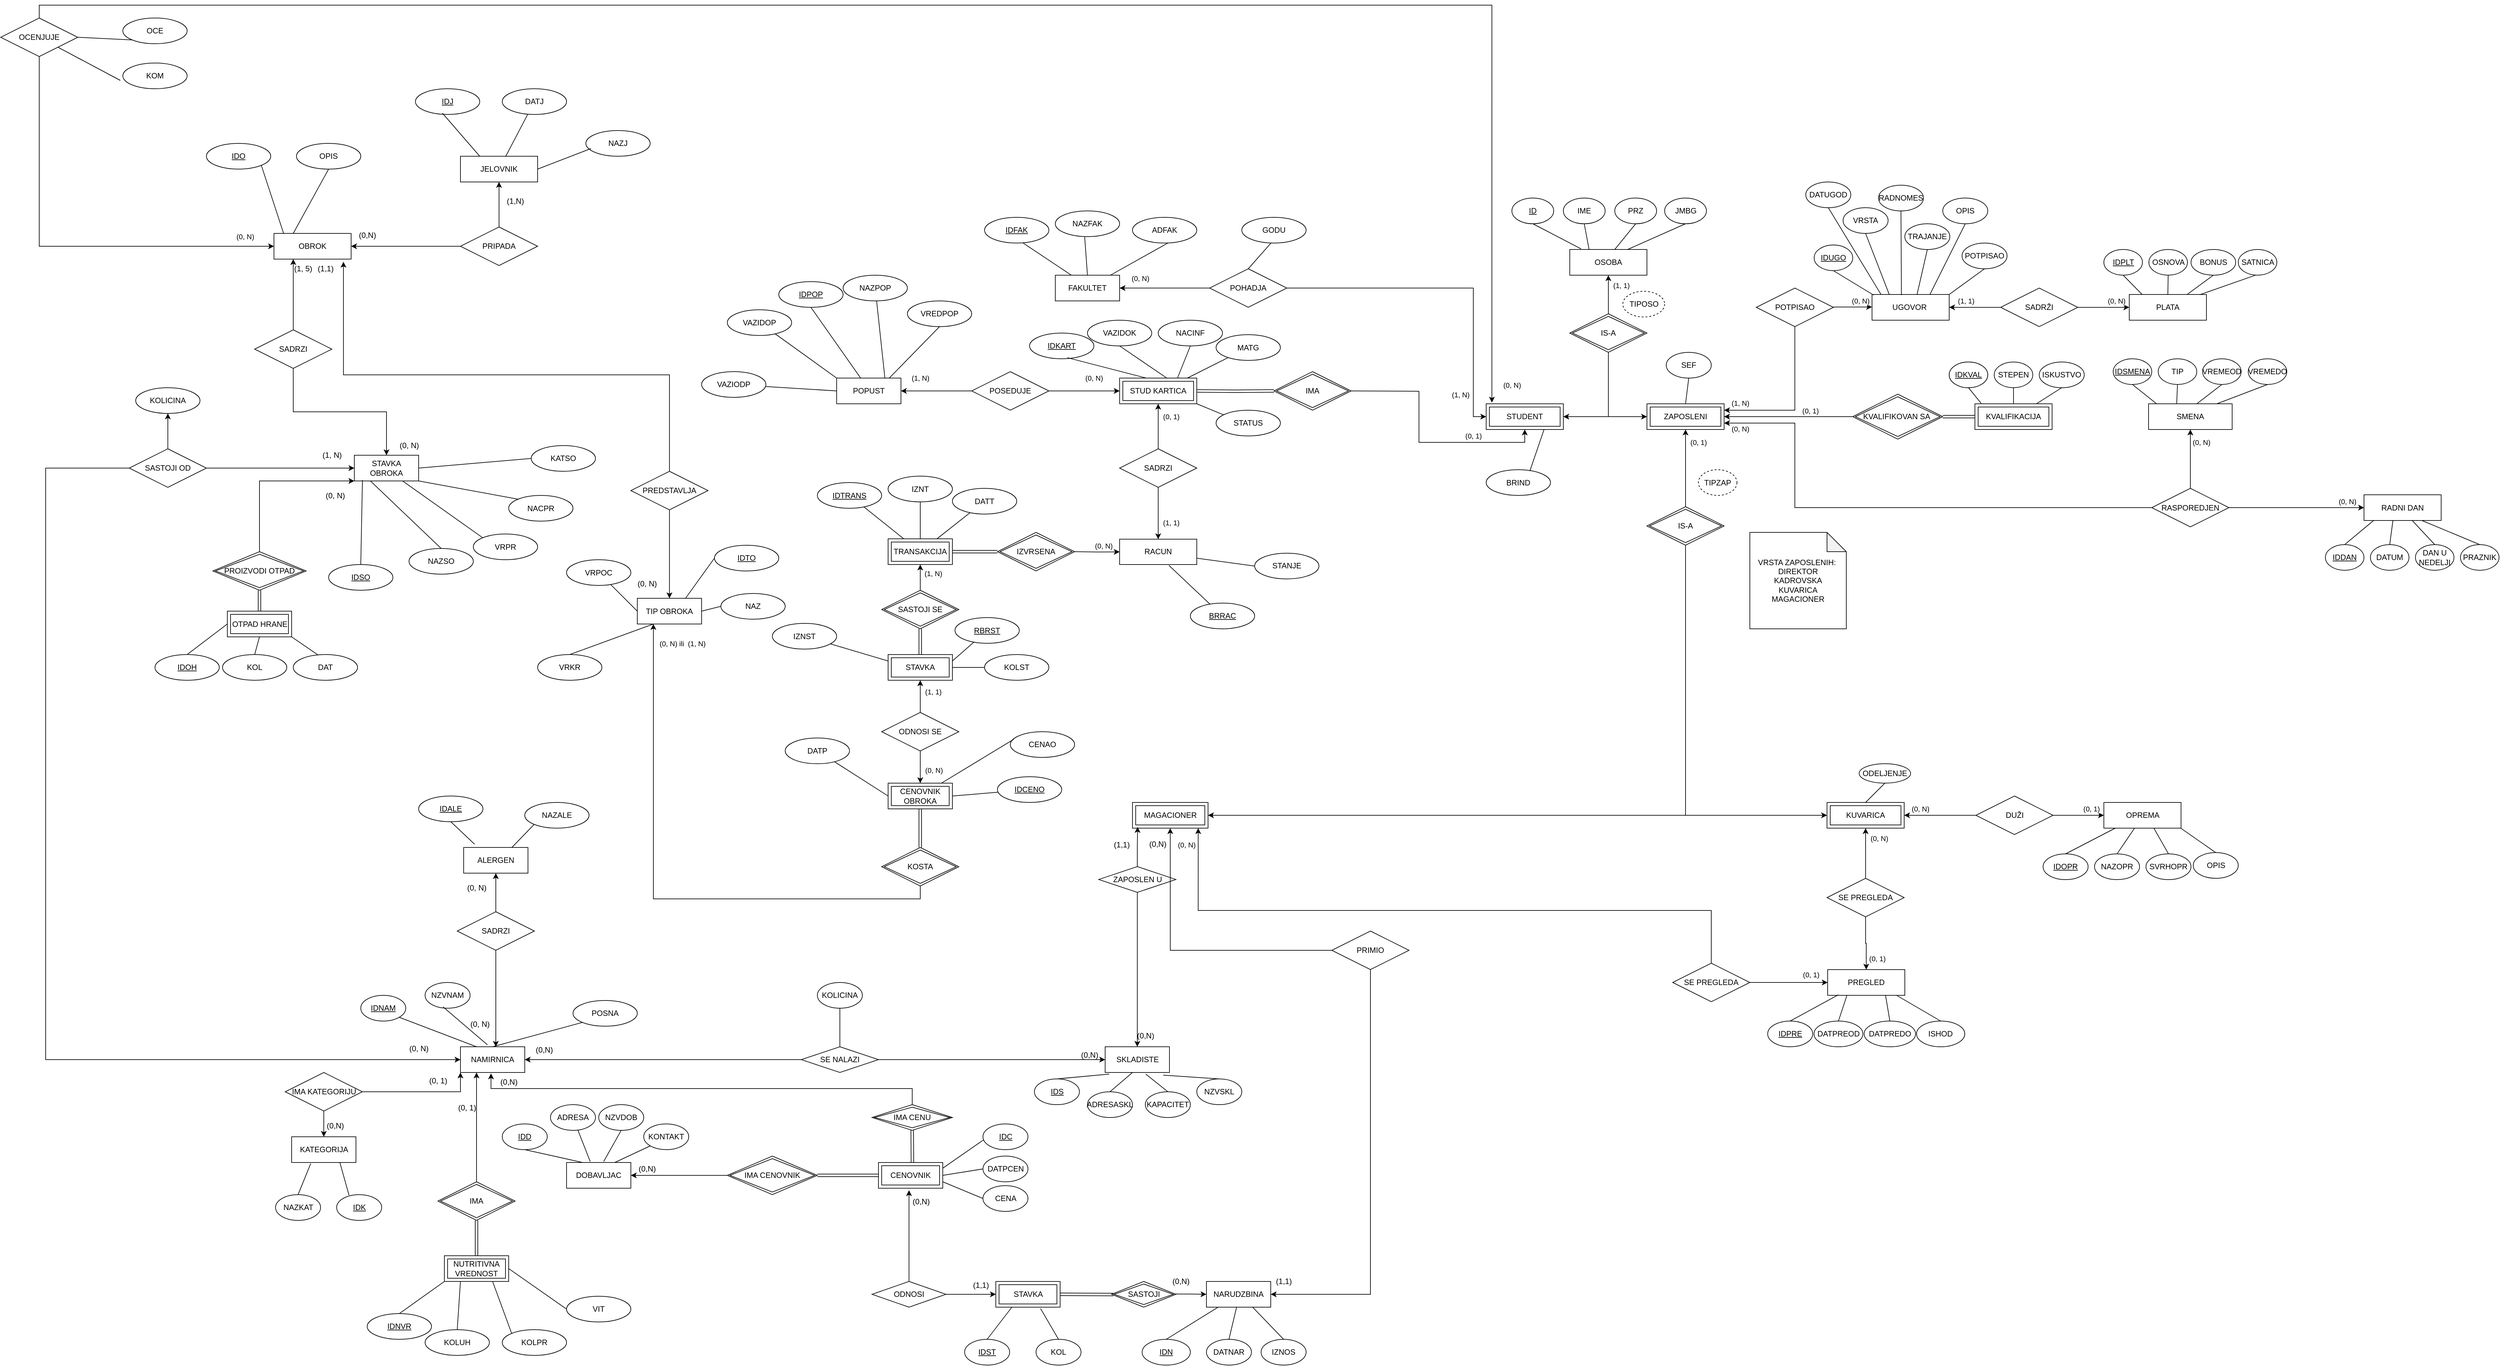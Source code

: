 <mxfile version="21.3.8" type="github">
  <diagram name="Page-1" id="e56a1550-8fbb-45ad-956c-1786394a9013">
    <mxGraphModel dx="3022" dy="1850" grid="1" gridSize="10" guides="1" tooltips="1" connect="1" arrows="1" fold="1" page="1" pageScale="1" pageWidth="1700" pageHeight="1100" background="none" math="0" shadow="0">
      <root>
        <mxCell id="0" />
        <mxCell id="1" parent="0" />
        <mxCell id="bUNf0cNvldC5ubmhBDVS-56" value="PREGLED" style="whiteSpace=wrap;html=1;align=center;" parent="1" vertex="1">
          <mxGeometry x="1201" y="1240" width="120" height="40" as="geometry" />
        </mxCell>
        <mxCell id="l9d5II2x-zUuvx3bLCQQ-6" style="edgeStyle=orthogonalEdgeStyle;rounded=0;orthogonalLoop=1;jettySize=auto;html=1;entryX=0.5;entryY=1;entryDx=0;entryDy=0;" parent="1" source="bUNf0cNvldC5ubmhBDVS-70" target="bUNf0cNvldC5ubmhBDVS-122" edge="1">
          <mxGeometry relative="1" as="geometry" />
        </mxCell>
        <mxCell id="l9d5II2x-zUuvx3bLCQQ-18" value="(0, N)" style="edgeLabel;html=1;align=center;verticalAlign=middle;resizable=0;points=[];" parent="l9d5II2x-zUuvx3bLCQQ-6" vertex="1" connectable="0">
          <mxGeometry x="0.279" y="2" relative="1" as="geometry">
            <mxPoint x="23" y="-12" as="offset" />
          </mxGeometry>
        </mxCell>
        <mxCell id="l9d5II2x-zUuvx3bLCQQ-24" style="edgeStyle=orthogonalEdgeStyle;rounded=0;orthogonalLoop=1;jettySize=auto;html=1;entryX=0.5;entryY=0;entryDx=0;entryDy=0;" parent="1" source="bUNf0cNvldC5ubmhBDVS-70" target="bUNf0cNvldC5ubmhBDVS-56" edge="1">
          <mxGeometry relative="1" as="geometry" />
        </mxCell>
        <mxCell id="l9d5II2x-zUuvx3bLCQQ-25" value="(0, 1)" style="edgeLabel;html=1;align=center;verticalAlign=middle;resizable=0;points=[];" parent="l9d5II2x-zUuvx3bLCQQ-24" vertex="1" connectable="0">
          <mxGeometry x="0.166" y="-1" relative="1" as="geometry">
            <mxPoint x="18" y="17" as="offset" />
          </mxGeometry>
        </mxCell>
        <mxCell id="bUNf0cNvldC5ubmhBDVS-70" value="SE PREGLEDA" style="shape=rhombus;perimeter=rhombusPerimeter;whiteSpace=wrap;html=1;align=center;" parent="1" vertex="1">
          <mxGeometry x="1200" y="1098" width="120" height="60" as="geometry" />
        </mxCell>
        <mxCell id="bUNf0cNvldC5ubmhBDVS-73" value="&lt;u&gt;IDPRE&lt;/u&gt;" style="ellipse;whiteSpace=wrap;html=1;align=center;" parent="1" vertex="1">
          <mxGeometry x="1107.75" y="1320" width="70" height="40" as="geometry" />
        </mxCell>
        <mxCell id="bUNf0cNvldC5ubmhBDVS-76" value="OPREMA" style="whiteSpace=wrap;html=1;align=center;" parent="1" vertex="1">
          <mxGeometry x="1630.5" y="980" width="120" height="40" as="geometry" />
        </mxCell>
        <mxCell id="bUNf0cNvldC5ubmhBDVS-79" value="" style="edgeStyle=orthogonalEdgeStyle;rounded=0;orthogonalLoop=1;jettySize=auto;html=1;" parent="1" source="bUNf0cNvldC5ubmhBDVS-77" target="bUNf0cNvldC5ubmhBDVS-76" edge="1">
          <mxGeometry relative="1" as="geometry">
            <Array as="points">
              <mxPoint x="1581.5" y="1000" />
              <mxPoint x="1581.5" y="1000" />
            </Array>
          </mxGeometry>
        </mxCell>
        <mxCell id="bUNf0cNvldC5ubmhBDVS-154" value="(0, 1)" style="edgeLabel;html=1;align=center;verticalAlign=middle;resizable=0;points=[];" parent="bUNf0cNvldC5ubmhBDVS-79" vertex="1" connectable="0">
          <mxGeometry x="0.692" relative="1" as="geometry">
            <mxPoint x="-8" y="-10" as="offset" />
          </mxGeometry>
        </mxCell>
        <mxCell id="bUNf0cNvldC5ubmhBDVS-138" style="edgeStyle=orthogonalEdgeStyle;rounded=0;orthogonalLoop=1;jettySize=auto;html=1;entryX=1;entryY=0.5;entryDx=0;entryDy=0;" parent="1" source="bUNf0cNvldC5ubmhBDVS-77" target="bUNf0cNvldC5ubmhBDVS-122" edge="1">
          <mxGeometry relative="1" as="geometry" />
        </mxCell>
        <mxCell id="bUNf0cNvldC5ubmhBDVS-155" value="(0, N)" style="edgeLabel;html=1;align=center;verticalAlign=middle;resizable=0;points=[];" parent="bUNf0cNvldC5ubmhBDVS-138" vertex="1" connectable="0">
          <mxGeometry x="0.842" y="1" relative="1" as="geometry">
            <mxPoint x="16" y="-11" as="offset" />
          </mxGeometry>
        </mxCell>
        <mxCell id="bUNf0cNvldC5ubmhBDVS-77" value="DUŽI" style="rhombus;whiteSpace=wrap;html=1;" parent="1" vertex="1">
          <mxGeometry x="1431.5" y="970" width="120" height="60" as="geometry" />
        </mxCell>
        <mxCell id="bUNf0cNvldC5ubmhBDVS-87" style="edgeStyle=orthogonalEdgeStyle;rounded=0;orthogonalLoop=1;jettySize=auto;html=1;exitX=0.5;exitY=1;exitDx=0;exitDy=0;" parent="1" source="bUNf0cNvldC5ubmhBDVS-77" target="bUNf0cNvldC5ubmhBDVS-77" edge="1">
          <mxGeometry relative="1" as="geometry" />
        </mxCell>
        <mxCell id="bUNf0cNvldC5ubmhBDVS-116" value="OSOBA" style="whiteSpace=wrap;html=1;align=center;" parent="1" vertex="1">
          <mxGeometry x="800" y="120" width="120" height="40" as="geometry" />
        </mxCell>
        <mxCell id="bUNf0cNvldC5ubmhBDVS-120" value="" style="edgeStyle=orthogonalEdgeStyle;rounded=0;orthogonalLoop=1;jettySize=auto;html=1;" parent="1" source="bUNf0cNvldC5ubmhBDVS-118" target="bUNf0cNvldC5ubmhBDVS-116" edge="1">
          <mxGeometry relative="1" as="geometry" />
        </mxCell>
        <mxCell id="bUNf0cNvldC5ubmhBDVS-278" value="(1, 1)" style="edgeLabel;html=1;align=center;verticalAlign=middle;resizable=0;points=[];" parent="bUNf0cNvldC5ubmhBDVS-120" connectable="0" vertex="1">
          <mxGeometry x="0.306" y="-1" relative="1" as="geometry">
            <mxPoint x="19" y="-5" as="offset" />
          </mxGeometry>
        </mxCell>
        <mxCell id="bUNf0cNvldC5ubmhBDVS-125" style="edgeStyle=orthogonalEdgeStyle;rounded=0;orthogonalLoop=1;jettySize=auto;html=1;entryX=1;entryY=0.5;entryDx=0;entryDy=0;" parent="1" source="bUNf0cNvldC5ubmhBDVS-118" target="WVfam7afHCpLnsuAlWTk-5" edge="1">
          <mxGeometry relative="1" as="geometry">
            <mxPoint x="740" y="360" as="targetPoint" />
            <Array as="points">
              <mxPoint x="860" y="380" />
            </Array>
          </mxGeometry>
        </mxCell>
        <mxCell id="bUNf0cNvldC5ubmhBDVS-149" style="edgeStyle=orthogonalEdgeStyle;rounded=0;orthogonalLoop=1;jettySize=auto;html=1;entryX=0;entryY=0.5;entryDx=0;entryDy=0;" parent="1" source="bUNf0cNvldC5ubmhBDVS-118" target="bUNf0cNvldC5ubmhBDVS-147" edge="1">
          <mxGeometry relative="1" as="geometry" />
        </mxCell>
        <mxCell id="bUNf0cNvldC5ubmhBDVS-118" value="IS-A" style="shape=rhombus;double=1;perimeter=rhombusPerimeter;whiteSpace=wrap;html=1;align=center;" parent="1" vertex="1">
          <mxGeometry x="800" y="220" width="120" height="60" as="geometry" />
        </mxCell>
        <mxCell id="bUNf0cNvldC5ubmhBDVS-122" value="KUVARICA" style="shape=ext;margin=3;double=1;whiteSpace=wrap;html=1;align=center;" parent="1" vertex="1">
          <mxGeometry x="1200" y="980" width="120" height="40" as="geometry" />
        </mxCell>
        <mxCell id="bUNf0cNvldC5ubmhBDVS-133" value="ISHOD" style="ellipse;whiteSpace=wrap;html=1;align=center;" parent="1" vertex="1">
          <mxGeometry x="1339.25" y="1320" width="75" height="40" as="geometry" />
        </mxCell>
        <mxCell id="bUNf0cNvldC5ubmhBDVS-139" value="&lt;u&gt;ID&lt;/u&gt;" style="ellipse;whiteSpace=wrap;html=1;align=center;" parent="1" vertex="1">
          <mxGeometry x="710" y="40" width="65" height="40" as="geometry" />
        </mxCell>
        <mxCell id="bUNf0cNvldC5ubmhBDVS-140" value="IME" style="ellipse;whiteSpace=wrap;html=1;align=center;" parent="1" vertex="1">
          <mxGeometry x="790" y="40" width="65" height="40" as="geometry" />
        </mxCell>
        <mxCell id="bUNf0cNvldC5ubmhBDVS-141" value="PRZ" style="ellipse;whiteSpace=wrap;html=1;align=center;" parent="1" vertex="1">
          <mxGeometry x="870" y="40" width="65" height="40" as="geometry" />
        </mxCell>
        <mxCell id="bUNf0cNvldC5ubmhBDVS-142" value="JMBG" style="ellipse;whiteSpace=wrap;html=1;align=center;" parent="1" vertex="1">
          <mxGeometry x="947.5" y="40" width="65" height="40" as="geometry" />
        </mxCell>
        <mxCell id="bUNf0cNvldC5ubmhBDVS-143" value="" style="endArrow=none;html=1;rounded=0;exitX=0.5;exitY=1;exitDx=0;exitDy=0;entryX=0.146;entryY=-0.024;entryDx=0;entryDy=0;entryPerimeter=0;" parent="1" source="bUNf0cNvldC5ubmhBDVS-139" target="bUNf0cNvldC5ubmhBDVS-116" edge="1">
          <mxGeometry relative="1" as="geometry">
            <mxPoint x="1000" y="580" as="sourcePoint" />
            <mxPoint x="1160" y="580" as="targetPoint" />
          </mxGeometry>
        </mxCell>
        <mxCell id="bUNf0cNvldC5ubmhBDVS-144" value="" style="endArrow=none;html=1;rounded=0;exitX=0.5;exitY=1;exitDx=0;exitDy=0;entryX=0.25;entryY=0;entryDx=0;entryDy=0;" parent="1" source="bUNf0cNvldC5ubmhBDVS-140" target="bUNf0cNvldC5ubmhBDVS-116" edge="1">
          <mxGeometry relative="1" as="geometry">
            <mxPoint x="798.5" y="60" as="sourcePoint" />
            <mxPoint x="921.5" y="119" as="targetPoint" />
          </mxGeometry>
        </mxCell>
        <mxCell id="bUNf0cNvldC5ubmhBDVS-145" value="" style="endArrow=none;html=1;rounded=0;exitX=0.5;exitY=1;exitDx=0;exitDy=0;entryX=0.583;entryY=0;entryDx=0;entryDy=0;entryPerimeter=0;" parent="1" source="bUNf0cNvldC5ubmhBDVS-141" target="bUNf0cNvldC5ubmhBDVS-116" edge="1">
          <mxGeometry relative="1" as="geometry">
            <mxPoint x="715" y="80" as="sourcePoint" />
            <mxPoint x="838" y="139" as="targetPoint" />
          </mxGeometry>
        </mxCell>
        <mxCell id="bUNf0cNvldC5ubmhBDVS-146" value="" style="endArrow=none;html=1;rounded=0;exitX=0.5;exitY=1;exitDx=0;exitDy=0;entryX=0.75;entryY=0;entryDx=0;entryDy=0;" parent="1" source="bUNf0cNvldC5ubmhBDVS-142" target="bUNf0cNvldC5ubmhBDVS-116" edge="1">
          <mxGeometry relative="1" as="geometry">
            <mxPoint x="725" y="90" as="sourcePoint" />
            <mxPoint x="900" y="120" as="targetPoint" />
          </mxGeometry>
        </mxCell>
        <mxCell id="bUNf0cNvldC5ubmhBDVS-147" value="ZAPOSLENI" style="shape=ext;margin=3;double=1;whiteSpace=wrap;html=1;align=center;" parent="1" vertex="1">
          <mxGeometry x="920" y="360" width="120" height="40" as="geometry" />
        </mxCell>
        <mxCell id="bUNf0cNvldC5ubmhBDVS-159" value="UGOVOR&amp;nbsp;" style="whiteSpace=wrap;html=1;align=center;" parent="1" vertex="1">
          <mxGeometry x="1270" y="190" width="120" height="40" as="geometry" />
        </mxCell>
        <mxCell id="bUNf0cNvldC5ubmhBDVS-160" value="PLATA" style="whiteSpace=wrap;html=1;align=center;" parent="1" vertex="1">
          <mxGeometry x="1670" y="190" width="120" height="40" as="geometry" />
        </mxCell>
        <mxCell id="bUNf0cNvldC5ubmhBDVS-169" style="edgeStyle=orthogonalEdgeStyle;rounded=0;orthogonalLoop=1;jettySize=auto;html=1;entryX=0;entryY=0.5;entryDx=0;entryDy=0;" parent="1" edge="1">
          <mxGeometry relative="1" as="geometry">
            <mxPoint x="1210" y="209.44" as="sourcePoint" />
            <mxPoint x="1270" y="209.44" as="targetPoint" />
          </mxGeometry>
        </mxCell>
        <mxCell id="bUNf0cNvldC5ubmhBDVS-180" value="(0, N)" style="edgeLabel;html=1;align=center;verticalAlign=middle;resizable=0;points=[];" parent="bUNf0cNvldC5ubmhBDVS-169" vertex="1" connectable="0">
          <mxGeometry x="0.383" relative="1" as="geometry">
            <mxPoint y="-10" as="offset" />
          </mxGeometry>
        </mxCell>
        <mxCell id="bUNf0cNvldC5ubmhBDVS-173" style="edgeStyle=orthogonalEdgeStyle;rounded=0;orthogonalLoop=1;jettySize=auto;html=1;entryX=1;entryY=0.25;entryDx=0;entryDy=0;" parent="1" source="bUNf0cNvldC5ubmhBDVS-161" target="bUNf0cNvldC5ubmhBDVS-147" edge="1">
          <mxGeometry relative="1" as="geometry">
            <Array as="points">
              <mxPoint x="1150" y="370" />
            </Array>
          </mxGeometry>
        </mxCell>
        <mxCell id="bUNf0cNvldC5ubmhBDVS-177" value="(1, N)" style="edgeLabel;html=1;align=center;verticalAlign=middle;resizable=0;points=[];" parent="bUNf0cNvldC5ubmhBDVS-173" vertex="1" connectable="0">
          <mxGeometry x="0.822" y="1" relative="1" as="geometry">
            <mxPoint x="3" y="-12" as="offset" />
          </mxGeometry>
        </mxCell>
        <mxCell id="bUNf0cNvldC5ubmhBDVS-161" value="POTPISAO" style="shape=rhombus;perimeter=rhombusPerimeter;whiteSpace=wrap;html=1;align=center;" parent="1" vertex="1">
          <mxGeometry x="1090" y="180" width="120" height="60" as="geometry" />
        </mxCell>
        <mxCell id="bUNf0cNvldC5ubmhBDVS-165" style="edgeStyle=orthogonalEdgeStyle;rounded=0;orthogonalLoop=1;jettySize=auto;html=1;entryX=1;entryY=0.5;entryDx=0;entryDy=0;" parent="1" source="bUNf0cNvldC5ubmhBDVS-164" target="bUNf0cNvldC5ubmhBDVS-159" edge="1">
          <mxGeometry relative="1" as="geometry" />
        </mxCell>
        <mxCell id="bUNf0cNvldC5ubmhBDVS-220" value="(1, 1)" style="edgeLabel;html=1;align=center;verticalAlign=middle;resizable=0;points=[];" parent="bUNf0cNvldC5ubmhBDVS-165" connectable="0" vertex="1">
          <mxGeometry x="0.302" relative="1" as="geometry">
            <mxPoint x="-2" y="-10" as="offset" />
          </mxGeometry>
        </mxCell>
        <mxCell id="bUNf0cNvldC5ubmhBDVS-166" style="edgeStyle=orthogonalEdgeStyle;rounded=0;orthogonalLoop=1;jettySize=auto;html=1;entryX=0;entryY=0.5;entryDx=0;entryDy=0;" parent="1" source="bUNf0cNvldC5ubmhBDVS-164" target="bUNf0cNvldC5ubmhBDVS-160" edge="1">
          <mxGeometry relative="1" as="geometry" />
        </mxCell>
        <mxCell id="bUNf0cNvldC5ubmhBDVS-175" value="(0, N)" style="edgeLabel;html=1;align=center;verticalAlign=middle;resizable=0;points=[];" parent="bUNf0cNvldC5ubmhBDVS-166" vertex="1" connectable="0">
          <mxGeometry x="0.65" y="1" relative="1" as="geometry">
            <mxPoint x="-6" y="-9" as="offset" />
          </mxGeometry>
        </mxCell>
        <mxCell id="bUNf0cNvldC5ubmhBDVS-164" value="SADRŽI" style="shape=rhombus;perimeter=rhombusPerimeter;whiteSpace=wrap;html=1;align=center;" parent="1" vertex="1">
          <mxGeometry x="1470" y="180" width="120" height="60" as="geometry" />
        </mxCell>
        <mxCell id="bUNf0cNvldC5ubmhBDVS-181" value="&lt;u&gt;IDPLT&lt;/u&gt;" style="ellipse;whiteSpace=wrap;html=1;align=center;" parent="1" vertex="1">
          <mxGeometry x="1630.5" y="120" width="60" height="40" as="geometry" />
        </mxCell>
        <mxCell id="bUNf0cNvldC5ubmhBDVS-182" value="BONUS" style="ellipse;whiteSpace=wrap;html=1;align=center;" parent="1" vertex="1">
          <mxGeometry x="1766" y="120" width="69.5" height="40" as="geometry" />
        </mxCell>
        <mxCell id="bUNf0cNvldC5ubmhBDVS-183" value="OSNOVA" style="ellipse;whiteSpace=wrap;html=1;align=center;" parent="1" vertex="1">
          <mxGeometry x="1700.5" y="120" width="60" height="40" as="geometry" />
        </mxCell>
        <mxCell id="bUNf0cNvldC5ubmhBDVS-184" value="" style="endArrow=none;html=1;rounded=0;exitX=0.5;exitY=1;exitDx=0;exitDy=0;entryX=0.167;entryY=0;entryDx=0;entryDy=0;entryPerimeter=0;" parent="1" source="bUNf0cNvldC5ubmhBDVS-181" target="bUNf0cNvldC5ubmhBDVS-160" edge="1">
          <mxGeometry relative="1" as="geometry">
            <mxPoint x="1580" y="100" as="sourcePoint" />
            <mxPoint x="1740" y="100" as="targetPoint" />
          </mxGeometry>
        </mxCell>
        <mxCell id="bUNf0cNvldC5ubmhBDVS-185" value="" style="endArrow=none;html=1;rounded=0;entryX=0.5;entryY=1;entryDx=0;entryDy=0;" parent="1" target="bUNf0cNvldC5ubmhBDVS-183" edge="1">
          <mxGeometry relative="1" as="geometry">
            <mxPoint x="1730" y="190" as="sourcePoint" />
            <mxPoint x="1740" y="100" as="targetPoint" />
          </mxGeometry>
        </mxCell>
        <mxCell id="bUNf0cNvldC5ubmhBDVS-186" value="" style="endArrow=none;html=1;rounded=0;entryX=0.5;entryY=1;entryDx=0;entryDy=0;exitX=0.75;exitY=0;exitDx=0;exitDy=0;" parent="1" source="bUNf0cNvldC5ubmhBDVS-160" target="bUNf0cNvldC5ubmhBDVS-182" edge="1">
          <mxGeometry relative="1" as="geometry">
            <mxPoint x="1799.76" y="190" as="sourcePoint" />
            <mxPoint x="1799.76" y="150" as="targetPoint" />
          </mxGeometry>
        </mxCell>
        <mxCell id="bUNf0cNvldC5ubmhBDVS-187" value="&lt;u&gt;IDUGO&lt;/u&gt;" style="ellipse;whiteSpace=wrap;html=1;align=center;" parent="1" vertex="1">
          <mxGeometry x="1180" y="113" width="60" height="40" as="geometry" />
        </mxCell>
        <mxCell id="bUNf0cNvldC5ubmhBDVS-188" value="DATUGOD" style="ellipse;whiteSpace=wrap;html=1;align=center;" parent="1" vertex="1">
          <mxGeometry x="1167" y="15" width="70" height="40" as="geometry" />
        </mxCell>
        <mxCell id="bUNf0cNvldC5ubmhBDVS-189" value="TRAJANJE" style="ellipse;whiteSpace=wrap;html=1;align=center;" parent="1" vertex="1">
          <mxGeometry x="1321" y="80" width="70" height="40" as="geometry" />
        </mxCell>
        <mxCell id="bUNf0cNvldC5ubmhBDVS-190" value="" style="endArrow=none;html=1;rounded=0;exitX=0.5;exitY=1;exitDx=0;exitDy=0;entryX=0.188;entryY=0.039;entryDx=0;entryDy=0;entryPerimeter=0;" parent="1" source="bUNf0cNvldC5ubmhBDVS-187" edge="1">
          <mxGeometry relative="1" as="geometry">
            <mxPoint x="1380" y="169.44" as="sourcePoint" />
            <mxPoint x="1272.56" y="191.0" as="targetPoint" />
          </mxGeometry>
        </mxCell>
        <mxCell id="bUNf0cNvldC5ubmhBDVS-191" value="" style="endArrow=none;html=1;rounded=0;exitX=0.5;exitY=1;exitDx=0;exitDy=0;entryX=0.5;entryY=0;entryDx=0;entryDy=0;" parent="1" source="bUNf0cNvldC5ubmhBDVS-188" edge="1">
          <mxGeometry relative="1" as="geometry">
            <mxPoint x="1224" y="160" as="sourcePoint" />
            <mxPoint x="1284" y="190" as="targetPoint" />
          </mxGeometry>
        </mxCell>
        <mxCell id="bUNf0cNvldC5ubmhBDVS-192" value="" style="endArrow=none;html=1;rounded=0;exitX=0.5;exitY=1;exitDx=0;exitDy=0;entryX=0.75;entryY=0;entryDx=0;entryDy=0;" parent="1" source="bUNf0cNvldC5ubmhBDVS-189" edge="1">
          <mxGeometry relative="1" as="geometry">
            <mxPoint x="1320" y="160" as="sourcePoint" />
            <mxPoint x="1340" y="190" as="targetPoint" />
          </mxGeometry>
        </mxCell>
        <mxCell id="bUNf0cNvldC5ubmhBDVS-194" value="DATPREOD" style="ellipse;whiteSpace=wrap;html=1;align=center;" parent="1" vertex="1">
          <mxGeometry x="1179.75" y="1320" width="76" height="40" as="geometry" />
        </mxCell>
        <mxCell id="bUNf0cNvldC5ubmhBDVS-196" value="DATPREDO" style="ellipse;whiteSpace=wrap;html=1;align=center;" parent="1" vertex="1">
          <mxGeometry x="1257.75" y="1320" width="80" height="40" as="geometry" />
        </mxCell>
        <mxCell id="bUNf0cNvldC5ubmhBDVS-198" value="&lt;u&gt;IDOPR&lt;/u&gt;" style="ellipse;whiteSpace=wrap;html=1;align=center;" parent="1" vertex="1">
          <mxGeometry x="1536" y="1060" width="70" height="40" as="geometry" />
        </mxCell>
        <mxCell id="bUNf0cNvldC5ubmhBDVS-199" value="NAZOPR" style="ellipse;whiteSpace=wrap;html=1;align=center;" parent="1" vertex="1">
          <mxGeometry x="1616" y="1060" width="70" height="40" as="geometry" />
        </mxCell>
        <mxCell id="bUNf0cNvldC5ubmhBDVS-201" value="SVRHOPR" style="ellipse;whiteSpace=wrap;html=1;align=center;" parent="1" vertex="1">
          <mxGeometry x="1696" y="1060" width="70" height="40" as="geometry" />
        </mxCell>
        <mxCell id="bUNf0cNvldC5ubmhBDVS-202" value="" style="endArrow=none;html=1;rounded=0;exitX=0.5;exitY=0;exitDx=0;exitDy=0;entryX=0.25;entryY=1;entryDx=0;entryDy=0;" parent="1" source="bUNf0cNvldC5ubmhBDVS-198" edge="1">
          <mxGeometry relative="1" as="geometry">
            <mxPoint x="1718.25" y="890" as="sourcePoint" />
            <mxPoint x="1648.25" y="1020" as="targetPoint" />
          </mxGeometry>
        </mxCell>
        <mxCell id="bUNf0cNvldC5ubmhBDVS-203" value="" style="endArrow=none;html=1;rounded=0;exitX=0.5;exitY=0;exitDx=0;exitDy=0;entryX=0.5;entryY=1;entryDx=0;entryDy=0;" parent="1" source="bUNf0cNvldC5ubmhBDVS-199" edge="1">
          <mxGeometry relative="1" as="geometry">
            <mxPoint x="1608.25" y="1070" as="sourcePoint" />
            <mxPoint x="1678.25" y="1020" as="targetPoint" />
          </mxGeometry>
        </mxCell>
        <mxCell id="bUNf0cNvldC5ubmhBDVS-204" value="" style="endArrow=none;html=1;rounded=0;exitX=0.5;exitY=0;exitDx=0;exitDy=0;entryX=0.75;entryY=1;entryDx=0;entryDy=0;" parent="1" source="bUNf0cNvldC5ubmhBDVS-201" edge="1">
          <mxGeometry relative="1" as="geometry">
            <mxPoint x="1688.25" y="1070" as="sourcePoint" />
            <mxPoint x="1708.25" y="1020" as="targetPoint" />
          </mxGeometry>
        </mxCell>
        <mxCell id="bUNf0cNvldC5ubmhBDVS-206" style="edgeStyle=orthogonalEdgeStyle;rounded=0;orthogonalLoop=1;jettySize=auto;html=1;entryX=0.5;entryY=1;entryDx=0;entryDy=0;" parent="1" source="bUNf0cNvldC5ubmhBDVS-205" target="bUNf0cNvldC5ubmhBDVS-147" edge="1">
          <mxGeometry relative="1" as="geometry" />
        </mxCell>
        <mxCell id="bUNf0cNvldC5ubmhBDVS-274" value="(0, 1)" style="edgeLabel;html=1;align=center;verticalAlign=middle;resizable=0;points=[];" parent="bUNf0cNvldC5ubmhBDVS-206" connectable="0" vertex="1">
          <mxGeometry x="0.31" relative="1" as="geometry">
            <mxPoint x="20" y="-22" as="offset" />
          </mxGeometry>
        </mxCell>
        <mxCell id="Pg65Y_PX_BuR6EdauMlK-27" style="edgeStyle=orthogonalEdgeStyle;rounded=0;orthogonalLoop=1;jettySize=auto;html=1;entryX=1;entryY=0.5;entryDx=0;entryDy=0;" parent="1" source="bUNf0cNvldC5ubmhBDVS-205" target="Ew9YVm2UuanDDVRycJMl-9" edge="1">
          <mxGeometry relative="1" as="geometry">
            <mxPoint x="980" y="682.5" as="targetPoint" />
            <Array as="points">
              <mxPoint x="980" y="1000" />
            </Array>
          </mxGeometry>
        </mxCell>
        <mxCell id="bUNf0cNvldC5ubmhBDVS-205" value="IS-A" style="shape=rhombus;double=1;perimeter=rhombusPerimeter;whiteSpace=wrap;html=1;align=center;" parent="1" vertex="1">
          <mxGeometry x="920" y="520" width="120" height="60" as="geometry" />
        </mxCell>
        <mxCell id="Y-CXUxym0TZlI0GYsN8G-2" value="NAMIRNICA" style="whiteSpace=wrap;html=1;align=center;" parent="1" vertex="1">
          <mxGeometry x="-925" y="1360" width="100" height="40" as="geometry" />
        </mxCell>
        <mxCell id="Y-CXUxym0TZlI0GYsN8G-3" value="IDNAM" style="ellipse;whiteSpace=wrap;html=1;align=center;fontStyle=4;" parent="1" vertex="1">
          <mxGeometry x="-1080" y="1280" width="70" height="40" as="geometry" />
        </mxCell>
        <mxCell id="Y-CXUxym0TZlI0GYsN8G-5" value="" style="endArrow=none;html=1;rounded=0;exitX=1;exitY=1;exitDx=0;exitDy=0;entryX=0.25;entryY=0;entryDx=0;entryDy=0;" parent="1" source="Y-CXUxym0TZlI0GYsN8G-3" target="Y-CXUxym0TZlI0GYsN8G-2" edge="1">
          <mxGeometry relative="1" as="geometry">
            <mxPoint x="-290" y="1350" as="sourcePoint" />
            <mxPoint x="-130" y="1350" as="targetPoint" />
            <Array as="points" />
          </mxGeometry>
        </mxCell>
        <mxCell id="Y-CXUxym0TZlI0GYsN8G-8" value="NZVNAM" style="ellipse;whiteSpace=wrap;html=1;align=center;" parent="1" vertex="1">
          <mxGeometry x="-980" y="1260" width="70" height="40" as="geometry" />
        </mxCell>
        <mxCell id="Y-CXUxym0TZlI0GYsN8G-9" value="" style="endArrow=none;html=1;rounded=0;exitX=0.42;exitY=-0.075;exitDx=0;exitDy=0;exitPerimeter=0;entryX=0.4;entryY=0.95;entryDx=0;entryDy=0;entryPerimeter=0;" parent="1" source="Y-CXUxym0TZlI0GYsN8G-2" target="Y-CXUxym0TZlI0GYsN8G-8" edge="1">
          <mxGeometry relative="1" as="geometry">
            <mxPoint x="-220" y="1370" as="sourcePoint" />
            <mxPoint x="-60" y="1370" as="targetPoint" />
          </mxGeometry>
        </mxCell>
        <mxCell id="bUNf0cNvldC5ubmhBDVS-222" value="KVALIFIKACIJA" style="shape=ext;margin=3;double=1;whiteSpace=wrap;html=1;align=center;" parent="1" vertex="1">
          <mxGeometry x="1430" y="360" width="120" height="40" as="geometry" />
        </mxCell>
        <mxCell id="bUNf0cNvldC5ubmhBDVS-227" style="edgeStyle=orthogonalEdgeStyle;rounded=0;orthogonalLoop=1;jettySize=auto;html=1;" parent="1" edge="1">
          <mxGeometry relative="1" as="geometry">
            <mxPoint x="1040" y="380" as="targetPoint" />
            <mxPoint x="1240.057" y="380.029" as="sourcePoint" />
          </mxGeometry>
        </mxCell>
        <mxCell id="bUNf0cNvldC5ubmhBDVS-229" value="(0, 1)" style="edgeLabel;html=1;align=center;verticalAlign=middle;resizable=0;points=[];" parent="bUNf0cNvldC5ubmhBDVS-227" connectable="0" vertex="1">
          <mxGeometry x="0.277" y="-2" relative="1" as="geometry">
            <mxPoint x="61" y="-7" as="offset" />
          </mxGeometry>
        </mxCell>
        <mxCell id="bUNf0cNvldC5ubmhBDVS-224" value="" style="shape=link;html=1;rounded=0;exitX=1;exitY=0.5;exitDx=0;exitDy=0;entryX=0;entryY=0.5;entryDx=0;entryDy=0;" parent="1" target="bUNf0cNvldC5ubmhBDVS-222" edge="1">
          <mxGeometry relative="1" as="geometry">
            <mxPoint x="1380" y="380" as="sourcePoint" />
            <mxPoint x="1600" y="540" as="targetPoint" />
          </mxGeometry>
        </mxCell>
        <mxCell id="bUNf0cNvldC5ubmhBDVS-225" value="" style="resizable=0;html=1;whiteSpace=wrap;align=left;verticalAlign=bottom;" parent="bUNf0cNvldC5ubmhBDVS-224" connectable="0" vertex="1">
          <mxGeometry x="-1" relative="1" as="geometry" />
        </mxCell>
        <mxCell id="bUNf0cNvldC5ubmhBDVS-226" value="" style="resizable=0;html=1;whiteSpace=wrap;align=right;verticalAlign=bottom;" parent="bUNf0cNvldC5ubmhBDVS-224" connectable="0" vertex="1">
          <mxGeometry x="1" relative="1" as="geometry" />
        </mxCell>
        <mxCell id="Y-CXUxym0TZlI0GYsN8G-14" value="SKLADISTE" style="whiteSpace=wrap;html=1;align=center;" parent="1" vertex="1">
          <mxGeometry x="77.5" y="1360" width="100" height="40" as="geometry" />
        </mxCell>
        <mxCell id="Y-CXUxym0TZlI0GYsN8G-16" style="edgeStyle=orthogonalEdgeStyle;rounded=0;orthogonalLoop=1;jettySize=auto;html=1;entryX=0;entryY=0.5;entryDx=0;entryDy=0;" parent="1" source="Y-CXUxym0TZlI0GYsN8G-15" target="Y-CXUxym0TZlI0GYsN8G-14" edge="1">
          <mxGeometry relative="1" as="geometry" />
        </mxCell>
        <mxCell id="bUNf0cNvldC5ubmhBDVS-232" value="&lt;u&gt;IDKVAL&lt;/u&gt;" style="ellipse;whiteSpace=wrap;html=1;align=center;" parent="1" vertex="1">
          <mxGeometry x="1390" y="295" width="60" height="40" as="geometry" />
        </mxCell>
        <mxCell id="Y-CXUxym0TZlI0GYsN8G-17" style="edgeStyle=orthogonalEdgeStyle;rounded=0;orthogonalLoop=1;jettySize=auto;html=1;exitX=0;exitY=0.5;exitDx=0;exitDy=0;entryX=1;entryY=0.5;entryDx=0;entryDy=0;" parent="1" target="Y-CXUxym0TZlI0GYsN8G-2" edge="1">
          <mxGeometry relative="1" as="geometry">
            <Array as="points">
              <mxPoint x="-990" y="1380" />
            </Array>
          </mxGeometry>
        </mxCell>
        <mxCell id="bUNf0cNvldC5ubmhBDVS-233" value="STEPEN" style="ellipse;whiteSpace=wrap;html=1;align=center;" parent="1" vertex="1">
          <mxGeometry x="1460" y="295" width="60" height="40" as="geometry" />
        </mxCell>
        <mxCell id="hLWOXCvLeOIAR_gzD491-121" style="edgeStyle=orthogonalEdgeStyle;rounded=0;orthogonalLoop=1;jettySize=auto;html=1;exitX=0;exitY=0.5;exitDx=0;exitDy=0;entryX=1;entryY=0.5;entryDx=0;entryDy=0;" parent="1" source="Y-CXUxym0TZlI0GYsN8G-15" target="Y-CXUxym0TZlI0GYsN8G-2" edge="1">
          <mxGeometry relative="1" as="geometry" />
        </mxCell>
        <mxCell id="Y-CXUxym0TZlI0GYsN8G-15" value="SE NALAZI" style="shape=rhombus;perimeter=rhombusPerimeter;whiteSpace=wrap;html=1;align=center;" parent="1" vertex="1">
          <mxGeometry x="-395" y="1360" width="120" height="40" as="geometry" />
        </mxCell>
        <mxCell id="bUNf0cNvldC5ubmhBDVS-234" value="ISKUSTVO" style="ellipse;whiteSpace=wrap;html=1;align=center;" parent="1" vertex="1">
          <mxGeometry x="1530" y="295" width="70" height="40" as="geometry" />
        </mxCell>
        <mxCell id="Y-CXUxym0TZlI0GYsN8G-18" value="(0,N)" style="text;html=1;align=center;verticalAlign=middle;resizable=0;points=[];autosize=1;strokeColor=none;fillColor=none;" parent="1" vertex="1">
          <mxGeometry x="27.5" y="1358" width="50" height="30" as="geometry" />
        </mxCell>
        <mxCell id="bUNf0cNvldC5ubmhBDVS-235" value="" style="endArrow=none;html=1;rounded=0;entryX=0.5;entryY=1;entryDx=0;entryDy=0;exitX=0.793;exitY=0.008;exitDx=0;exitDy=0;exitPerimeter=0;" parent="1" source="bUNf0cNvldC5ubmhBDVS-222" target="bUNf0cNvldC5ubmhBDVS-234" edge="1">
          <mxGeometry relative="1" as="geometry">
            <mxPoint x="1440" y="365" as="sourcePoint" />
            <mxPoint x="1600" y="365" as="targetPoint" />
          </mxGeometry>
        </mxCell>
        <mxCell id="Y-CXUxym0TZlI0GYsN8G-19" value="(0,N)" style="text;html=1;align=center;verticalAlign=middle;resizable=0;points=[];autosize=1;strokeColor=none;fillColor=none;" parent="1" vertex="1">
          <mxGeometry x="-820" y="1350" width="50" height="30" as="geometry" />
        </mxCell>
        <mxCell id="bUNf0cNvldC5ubmhBDVS-236" value="" style="endArrow=none;html=1;rounded=0;entryX=0.5;entryY=1;entryDx=0;entryDy=0;exitX=0.5;exitY=0;exitDx=0;exitDy=0;" parent="1" source="bUNf0cNvldC5ubmhBDVS-222" target="bUNf0cNvldC5ubmhBDVS-233" edge="1">
          <mxGeometry relative="1" as="geometry">
            <mxPoint x="1440" y="365" as="sourcePoint" />
            <mxPoint x="1600" y="365" as="targetPoint" />
          </mxGeometry>
        </mxCell>
        <mxCell id="Y-CXUxym0TZlI0GYsN8G-21" value="KAPACITET" style="ellipse;whiteSpace=wrap;html=1;align=center;" parent="1" vertex="1">
          <mxGeometry x="140" y="1430" width="70" height="40" as="geometry" />
        </mxCell>
        <mxCell id="bUNf0cNvldC5ubmhBDVS-238" value="" style="endArrow=none;html=1;rounded=0;entryX=0.5;entryY=1;entryDx=0;entryDy=0;exitX=0.081;exitY=-0.017;exitDx=0;exitDy=0;exitPerimeter=0;" parent="1" source="bUNf0cNvldC5ubmhBDVS-222" target="bUNf0cNvldC5ubmhBDVS-232" edge="1">
          <mxGeometry relative="1" as="geometry">
            <mxPoint x="1440" y="365" as="sourcePoint" />
            <mxPoint x="1600" y="365" as="targetPoint" />
          </mxGeometry>
        </mxCell>
        <mxCell id="Y-CXUxym0TZlI0GYsN8G-22" value="ADRESASKL" style="ellipse;whiteSpace=wrap;html=1;align=center;" parent="1" vertex="1">
          <mxGeometry x="50" y="1430" width="70" height="40" as="geometry" />
        </mxCell>
        <mxCell id="Y-CXUxym0TZlI0GYsN8G-23" value="NZVSKL" style="ellipse;whiteSpace=wrap;html=1;align=center;" parent="1" vertex="1">
          <mxGeometry x="220" y="1410" width="70" height="40" as="geometry" />
        </mxCell>
        <mxCell id="Y-CXUxym0TZlI0GYsN8G-25" value="" style="endArrow=none;html=1;rounded=0;exitX=0.5;exitY=0;exitDx=0;exitDy=0;entryX=0.903;entryY=1.104;entryDx=0;entryDy=0;entryPerimeter=0;" parent="1" source="Y-CXUxym0TZlI0GYsN8G-23" target="Y-CXUxym0TZlI0GYsN8G-14" edge="1">
          <mxGeometry relative="1" as="geometry">
            <mxPoint x="227.5" y="1372.5" as="sourcePoint" />
            <mxPoint x="387.5" y="1372.5" as="targetPoint" />
          </mxGeometry>
        </mxCell>
        <mxCell id="Y-CXUxym0TZlI0GYsN8G-26" value="" style="endArrow=none;html=1;rounded=0;exitX=0.5;exitY=0;exitDx=0;exitDy=0;" parent="1" source="Y-CXUxym0TZlI0GYsN8G-22" edge="1">
          <mxGeometry relative="1" as="geometry">
            <mxPoint x="297.5" y="1440" as="sourcePoint" />
            <mxPoint x="120" y="1400" as="targetPoint" />
          </mxGeometry>
        </mxCell>
        <mxCell id="Y-CXUxym0TZlI0GYsN8G-27" value="" style="endArrow=none;html=1;rounded=0;exitX=0.5;exitY=0;exitDx=0;exitDy=0;entryX=0.632;entryY=1.063;entryDx=0;entryDy=0;entryPerimeter=0;" parent="1" source="Y-CXUxym0TZlI0GYsN8G-21" target="Y-CXUxym0TZlI0GYsN8G-14" edge="1">
          <mxGeometry relative="1" as="geometry">
            <mxPoint x="222.5" y="1330" as="sourcePoint" />
            <mxPoint x="467.5" y="1450" as="targetPoint" />
          </mxGeometry>
        </mxCell>
        <mxCell id="Y-CXUxym0TZlI0GYsN8G-28" value="STAVKA" style="shape=ext;margin=3;double=1;whiteSpace=wrap;html=1;align=center;" parent="1" vertex="1">
          <mxGeometry x="-92.5" y="1725" width="100" height="40" as="geometry" />
        </mxCell>
        <mxCell id="Y-CXUxym0TZlI0GYsN8G-29" value="CENOVNIK" style="shape=ext;margin=3;double=1;whiteSpace=wrap;html=1;align=center;" parent="1" vertex="1">
          <mxGeometry x="-275" y="1540" width="100" height="40" as="geometry" />
        </mxCell>
        <mxCell id="Y-CXUxym0TZlI0GYsN8G-35" style="edgeStyle=orthogonalEdgeStyle;rounded=0;orthogonalLoop=1;jettySize=auto;html=1;exitX=0.5;exitY=0;exitDx=0;exitDy=0;entryX=0.475;entryY=1.037;entryDx=0;entryDy=0;entryPerimeter=0;" parent="1" source="Y-CXUxym0TZlI0GYsN8G-32" target="Y-CXUxym0TZlI0GYsN8G-2" edge="1">
          <mxGeometry relative="1" as="geometry" />
        </mxCell>
        <mxCell id="Y-CXUxym0TZlI0GYsN8G-32" value="IMA CENU" style="shape=rhombus;double=1;perimeter=rhombusPerimeter;whiteSpace=wrap;html=1;align=center;" parent="1" vertex="1">
          <mxGeometry x="-285" y="1450" width="125" height="40" as="geometry" />
        </mxCell>
        <mxCell id="Y-CXUxym0TZlI0GYsN8G-33" value="" style="shape=link;html=1;rounded=0;exitX=0.528;exitY=-0.004;exitDx=0;exitDy=0;entryX=0.5;entryY=1;entryDx=0;entryDy=0;exitPerimeter=0;" parent="1" source="Y-CXUxym0TZlI0GYsN8G-29" target="Y-CXUxym0TZlI0GYsN8G-32" edge="1">
          <mxGeometry relative="1" as="geometry">
            <mxPoint x="-220" y="1520" as="sourcePoint" />
            <mxPoint x="-60" y="1520" as="targetPoint" />
          </mxGeometry>
        </mxCell>
        <mxCell id="Y-CXUxym0TZlI0GYsN8G-34" value="" style="resizable=0;html=1;whiteSpace=wrap;align=right;verticalAlign=bottom;" parent="Y-CXUxym0TZlI0GYsN8G-33" connectable="0" vertex="1">
          <mxGeometry x="1" relative="1" as="geometry" />
        </mxCell>
        <mxCell id="Y-CXUxym0TZlI0GYsN8G-37" style="edgeStyle=orthogonalEdgeStyle;rounded=0;orthogonalLoop=1;jettySize=auto;html=1;entryX=0.475;entryY=1.079;entryDx=0;entryDy=0;entryPerimeter=0;" parent="1" source="Y-CXUxym0TZlI0GYsN8G-36" target="Y-CXUxym0TZlI0GYsN8G-29" edge="1">
          <mxGeometry relative="1" as="geometry" />
        </mxCell>
        <mxCell id="Y-CXUxym0TZlI0GYsN8G-38" style="edgeStyle=orthogonalEdgeStyle;rounded=0;orthogonalLoop=1;jettySize=auto;html=1;exitX=1;exitY=0.5;exitDx=0;exitDy=0;entryX=0;entryY=0.5;entryDx=0;entryDy=0;" parent="1" source="Y-CXUxym0TZlI0GYsN8G-36" target="Y-CXUxym0TZlI0GYsN8G-28" edge="1">
          <mxGeometry relative="1" as="geometry" />
        </mxCell>
        <mxCell id="Y-CXUxym0TZlI0GYsN8G-36" value="ODNOSI" style="shape=rhombus;perimeter=rhombusPerimeter;whiteSpace=wrap;html=1;align=center;" parent="1" vertex="1">
          <mxGeometry x="-285" y="1725" width="115" height="40" as="geometry" />
        </mxCell>
        <mxCell id="Y-CXUxym0TZlI0GYsN8G-42" style="edgeStyle=orthogonalEdgeStyle;rounded=0;orthogonalLoop=1;jettySize=auto;html=1;exitX=0.972;exitY=0.489;exitDx=0;exitDy=0;entryX=0;entryY=0.5;entryDx=0;entryDy=0;exitPerimeter=0;" parent="1" source="Y-CXUxym0TZlI0GYsN8G-52" target="MK6Z-C48FJparJXI2dv7-2" edge="1">
          <mxGeometry relative="1" as="geometry">
            <mxPoint x="182.5" y="1745" as="sourcePoint" />
            <mxPoint x="222.5" y="1745.0" as="targetPoint" />
          </mxGeometry>
        </mxCell>
        <mxCell id="Y-CXUxym0TZlI0GYsN8G-52" value="SASTOJI" style="shape=rhombus;double=1;perimeter=rhombusPerimeter;whiteSpace=wrap;html=1;align=center;" parent="1" vertex="1">
          <mxGeometry x="87.5" y="1725" width="100" height="40" as="geometry" />
        </mxCell>
        <mxCell id="Y-CXUxym0TZlI0GYsN8G-53" value="" style="shape=link;html=1;rounded=0;exitX=1;exitY=0.5;exitDx=0;exitDy=0;entryX=0.031;entryY=0.51;entryDx=0;entryDy=0;entryPerimeter=0;" parent="1" source="Y-CXUxym0TZlI0GYsN8G-28" target="Y-CXUxym0TZlI0GYsN8G-52" edge="1">
          <mxGeometry relative="1" as="geometry">
            <mxPoint x="107.5" y="1705" as="sourcePoint" />
            <mxPoint x="267.5" y="1705" as="targetPoint" />
          </mxGeometry>
        </mxCell>
        <mxCell id="Y-CXUxym0TZlI0GYsN8G-54" value="" style="resizable=0;html=1;whiteSpace=wrap;align=right;verticalAlign=bottom;" parent="Y-CXUxym0TZlI0GYsN8G-53" connectable="0" vertex="1">
          <mxGeometry x="1" relative="1" as="geometry" />
        </mxCell>
        <mxCell id="Y-CXUxym0TZlI0GYsN8G-55" value="CENA" style="ellipse;whiteSpace=wrap;html=1;align=center;" parent="1" vertex="1">
          <mxGeometry x="-112.5" y="1576" width="70" height="40" as="geometry" />
        </mxCell>
        <mxCell id="Y-CXUxym0TZlI0GYsN8G-58" value="" style="endArrow=none;html=1;rounded=0;exitX=1;exitY=0.75;exitDx=0;exitDy=0;entryX=0;entryY=0.5;entryDx=0;entryDy=0;" parent="1" source="Y-CXUxym0TZlI0GYsN8G-29" target="Y-CXUxym0TZlI0GYsN8G-55" edge="1">
          <mxGeometry relative="1" as="geometry">
            <mxPoint x="-30" y="1520" as="sourcePoint" />
            <mxPoint x="130" y="1520" as="targetPoint" />
          </mxGeometry>
        </mxCell>
        <mxCell id="Y-CXUxym0TZlI0GYsN8G-59" value="" style="endArrow=none;html=1;rounded=0;exitX=1;exitY=0.5;exitDx=0;exitDy=0;entryX=0;entryY=0.5;entryDx=0;entryDy=0;" parent="1" source="Y-CXUxym0TZlI0GYsN8G-29" target="Y-CXUxym0TZlI0GYsN8G-121" edge="1">
          <mxGeometry relative="1" as="geometry">
            <mxPoint x="320" y="1490" as="sourcePoint" />
            <mxPoint x="-125.0" y="1550" as="targetPoint" />
          </mxGeometry>
        </mxCell>
        <mxCell id="Y-CXUxym0TZlI0GYsN8G-61" value="KOL" style="ellipse;whiteSpace=wrap;html=1;align=center;" parent="1" vertex="1">
          <mxGeometry x="-30" y="1815" width="70" height="40" as="geometry" />
        </mxCell>
        <mxCell id="bUNf0cNvldC5ubmhBDVS-276" value="TIPZAP" style="ellipse;whiteSpace=wrap;html=1;align=center;dashed=1;" parent="1" vertex="1">
          <mxGeometry x="1000" y="462.5" width="60" height="40" as="geometry" />
        </mxCell>
        <mxCell id="Y-CXUxym0TZlI0GYsN8G-62" value="" style="endArrow=none;html=1;rounded=0;exitX=0.695;exitY=1.05;exitDx=0;exitDy=0;entryX=0.5;entryY=0;entryDx=0;entryDy=0;exitPerimeter=0;" parent="1" source="Y-CXUxym0TZlI0GYsN8G-28" target="Y-CXUxym0TZlI0GYsN8G-61" edge="1">
          <mxGeometry relative="1" as="geometry">
            <mxPoint x="307.5" y="1555" as="sourcePoint" />
            <mxPoint x="467.5" y="1555" as="targetPoint" />
          </mxGeometry>
        </mxCell>
        <mxCell id="bUNf0cNvldC5ubmhBDVS-277" value="TIPOSO" style="ellipse;whiteSpace=wrap;html=1;align=center;dashed=1;" parent="1" vertex="1">
          <mxGeometry x="882.5" y="185" width="65" height="40" as="geometry" />
        </mxCell>
        <mxCell id="Y-CXUxym0TZlI0GYsN8G-63" value="IDS" style="ellipse;whiteSpace=wrap;html=1;align=center;fontStyle=4;" parent="1" vertex="1">
          <mxGeometry x="-32.5" y="1410" width="70" height="40" as="geometry" />
        </mxCell>
        <mxCell id="Y-CXUxym0TZlI0GYsN8G-64" value="" style="endArrow=none;html=1;rounded=0;exitX=0.064;exitY=1.063;exitDx=0;exitDy=0;entryX=0.5;entryY=0;entryDx=0;entryDy=0;exitPerimeter=0;" parent="1" source="Y-CXUxym0TZlI0GYsN8G-14" target="Y-CXUxym0TZlI0GYsN8G-63" edge="1">
          <mxGeometry relative="1" as="geometry">
            <mxPoint x="247.5" y="1480" as="sourcePoint" />
            <mxPoint x="237.5" y="1370" as="targetPoint" />
          </mxGeometry>
        </mxCell>
        <mxCell id="Y-CXUxym0TZlI0GYsN8G-65" value="IDST" style="ellipse;whiteSpace=wrap;html=1;align=center;fontStyle=4;" parent="1" vertex="1">
          <mxGeometry x="-141" y="1815" width="70" height="40" as="geometry" />
        </mxCell>
        <mxCell id="Y-CXUxym0TZlI0GYsN8G-66" value="" style="endArrow=none;html=1;rounded=0;entryX=0.5;entryY=0;entryDx=0;entryDy=0;exitX=0.25;exitY=1;exitDx=0;exitDy=0;" parent="1" source="Y-CXUxym0TZlI0GYsN8G-28" target="Y-CXUxym0TZlI0GYsN8G-65" edge="1">
          <mxGeometry relative="1" as="geometry">
            <mxPoint x="-60" y="1770" as="sourcePoint" />
            <mxPoint x="467.5" y="1555" as="targetPoint" />
          </mxGeometry>
        </mxCell>
        <mxCell id="Y-CXUxym0TZlI0GYsN8G-68" value="IDN" style="ellipse;whiteSpace=wrap;html=1;align=center;fontStyle=4;" parent="1" vertex="1">
          <mxGeometry x="135" y="1815" width="75" height="40" as="geometry" />
        </mxCell>
        <mxCell id="Y-CXUxym0TZlI0GYsN8G-69" value="" style="endArrow=none;html=1;rounded=0;exitX=0.5;exitY=0;exitDx=0;exitDy=0;entryX=0.201;entryY=0.97;entryDx=0;entryDy=0;entryPerimeter=0;" parent="1" source="Y-CXUxym0TZlI0GYsN8G-68" target="MK6Z-C48FJparJXI2dv7-2" edge="1">
          <mxGeometry relative="1" as="geometry">
            <mxPoint x="252.5" y="1805" as="sourcePoint" />
            <mxPoint x="251.875" y="1765" as="targetPoint" />
          </mxGeometry>
        </mxCell>
        <mxCell id="Y-CXUxym0TZlI0GYsN8G-72" value="DATNAR" style="ellipse;whiteSpace=wrap;html=1;align=center;" parent="1" vertex="1">
          <mxGeometry x="235" y="1815" width="70" height="40" as="geometry" />
        </mxCell>
        <mxCell id="Y-CXUxym0TZlI0GYsN8G-73" value="IZNOS" style="ellipse;whiteSpace=wrap;html=1;align=center;" parent="1" vertex="1">
          <mxGeometry x="320" y="1815" width="70" height="40" as="geometry" />
        </mxCell>
        <mxCell id="Y-CXUxym0TZlI0GYsN8G-74" value="" style="endArrow=none;html=1;rounded=0;entryX=0.711;entryY=0.982;entryDx=0;entryDy=0;exitX=0.5;exitY=0;exitDx=0;exitDy=0;entryPerimeter=0;" parent="1" source="Y-CXUxym0TZlI0GYsN8G-73" target="MK6Z-C48FJparJXI2dv7-2" edge="1">
          <mxGeometry relative="1" as="geometry">
            <mxPoint x="587.5" y="1805" as="sourcePoint" />
            <mxPoint x="306.395" y="1764.4" as="targetPoint" />
          </mxGeometry>
        </mxCell>
        <mxCell id="Y-CXUxym0TZlI0GYsN8G-75" value="" style="endArrow=none;html=1;rounded=0;exitX=0.5;exitY=0;exitDx=0;exitDy=0;entryX=0.473;entryY=0.958;entryDx=0;entryDy=0;entryPerimeter=0;" parent="1" source="Y-CXUxym0TZlI0GYsN8G-72" target="MK6Z-C48FJparJXI2dv7-2" edge="1">
          <mxGeometry relative="1" as="geometry">
            <mxPoint x="517.5" y="1595" as="sourcePoint" />
            <mxPoint x="281.25" y="1765" as="targetPoint" />
          </mxGeometry>
        </mxCell>
        <mxCell id="Y-CXUxym0TZlI0GYsN8G-77" value="DOBAVLJAC" style="whiteSpace=wrap;html=1;align=center;" parent="1" vertex="1">
          <mxGeometry x="-760" y="1540" width="100" height="40" as="geometry" />
        </mxCell>
        <mxCell id="Y-CXUxym0TZlI0GYsN8G-82" value="IDD" style="ellipse;whiteSpace=wrap;html=1;align=center;fontStyle=4;" parent="1" vertex="1">
          <mxGeometry x="-860" y="1480" width="70" height="40" as="geometry" />
        </mxCell>
        <mxCell id="Y-CXUxym0TZlI0GYsN8G-83" value="KONTAKT" style="ellipse;whiteSpace=wrap;html=1;align=center;" parent="1" vertex="1">
          <mxGeometry x="-640" y="1480" width="70" height="40" as="geometry" />
        </mxCell>
        <mxCell id="Y-CXUxym0TZlI0GYsN8G-84" value="NZVDOB" style="ellipse;whiteSpace=wrap;html=1;align=center;" parent="1" vertex="1">
          <mxGeometry x="-710" y="1450" width="70" height="40" as="geometry" />
        </mxCell>
        <mxCell id="Y-CXUxym0TZlI0GYsN8G-85" value="ADRESA" style="ellipse;whiteSpace=wrap;html=1;align=center;" parent="1" vertex="1">
          <mxGeometry x="-785" y="1450" width="70" height="40" as="geometry" />
        </mxCell>
        <mxCell id="Y-CXUxym0TZlI0GYsN8G-86" value="" style="endArrow=none;html=1;rounded=0;exitX=0.5;exitY=1;exitDx=0;exitDy=0;entryX=0.25;entryY=0;entryDx=0;entryDy=0;" parent="1" source="Y-CXUxym0TZlI0GYsN8G-82" target="Y-CXUxym0TZlI0GYsN8G-77" edge="1">
          <mxGeometry relative="1" as="geometry">
            <mxPoint x="-850" y="1620" as="sourcePoint" />
            <mxPoint x="-690" y="1620" as="targetPoint" />
          </mxGeometry>
        </mxCell>
        <mxCell id="Y-CXUxym0TZlI0GYsN8G-87" value="" style="endArrow=none;html=1;rounded=0;entryX=0.368;entryY=-0.037;entryDx=0;entryDy=0;entryPerimeter=0;" parent="1" source="Y-CXUxym0TZlI0GYsN8G-85" target="Y-CXUxym0TZlI0GYsN8G-77" edge="1">
          <mxGeometry relative="1" as="geometry">
            <mxPoint x="-830" y="1689.58" as="sourcePoint" />
            <mxPoint x="-730" y="1530" as="targetPoint" />
          </mxGeometry>
        </mxCell>
        <mxCell id="Y-CXUxym0TZlI0GYsN8G-88" value="" style="endArrow=none;html=1;rounded=0;exitX=0.5;exitY=1;exitDx=0;exitDy=0;entryX=0.577;entryY=-0.037;entryDx=0;entryDy=0;entryPerimeter=0;" parent="1" source="Y-CXUxym0TZlI0GYsN8G-84" target="Y-CXUxym0TZlI0GYsN8G-77" edge="1">
          <mxGeometry relative="1" as="geometry">
            <mxPoint x="-820" y="1699.58" as="sourcePoint" />
            <mxPoint x="-660" y="1699.58" as="targetPoint" />
          </mxGeometry>
        </mxCell>
        <mxCell id="Y-CXUxym0TZlI0GYsN8G-89" value="" style="endArrow=none;html=1;rounded=0;exitX=0;exitY=1;exitDx=0;exitDy=0;entryX=0.75;entryY=0;entryDx=0;entryDy=0;" parent="1" source="Y-CXUxym0TZlI0GYsN8G-83" target="Y-CXUxym0TZlI0GYsN8G-77" edge="1">
          <mxGeometry relative="1" as="geometry">
            <mxPoint x="-810" y="1709.58" as="sourcePoint" />
            <mxPoint x="-650" y="1709.58" as="targetPoint" />
          </mxGeometry>
        </mxCell>
        <mxCell id="Y-CXUxym0TZlI0GYsN8G-111" value="IDK" style="ellipse;whiteSpace=wrap;html=1;align=center;fontStyle=4;" parent="1" vertex="1">
          <mxGeometry x="-1117.5" y="1590" width="70" height="40" as="geometry" />
        </mxCell>
        <mxCell id="Y-CXUxym0TZlI0GYsN8G-112" value="NAZKAT" style="ellipse;whiteSpace=wrap;html=1;align=center;" parent="1" vertex="1">
          <mxGeometry x="-1212.5" y="1590" width="70" height="40" as="geometry" />
        </mxCell>
        <mxCell id="Y-CXUxym0TZlI0GYsN8G-113" value="" style="endArrow=none;html=1;rounded=0;exitX=0.5;exitY=0;exitDx=0;exitDy=0;entryX=0.297;entryY=1.039;entryDx=0;entryDy=0;entryPerimeter=0;" parent="1" source="Y-CXUxym0TZlI0GYsN8G-112" target="MK6Z-C48FJparJXI2dv7-3" edge="1">
          <mxGeometry relative="1" as="geometry">
            <mxPoint x="-767.5" y="1605" as="sourcePoint" />
            <mxPoint x="-1155" y="1550" as="targetPoint" />
          </mxGeometry>
        </mxCell>
        <mxCell id="Y-CXUxym0TZlI0GYsN8G-114" value="" style="endArrow=none;html=1;rounded=0;exitX=0.75;exitY=1;exitDx=0;exitDy=0;entryX=0.275;entryY=0.026;entryDx=0;entryDy=0;entryPerimeter=0;" parent="1" source="MK6Z-C48FJparJXI2dv7-3" target="Y-CXUxym0TZlI0GYsN8G-111" edge="1">
          <mxGeometry relative="1" as="geometry">
            <mxPoint x="-1105" y="1550" as="sourcePoint" />
            <mxPoint x="-597.5" y="1615" as="targetPoint" />
          </mxGeometry>
        </mxCell>
        <mxCell id="Y-CXUxym0TZlI0GYsN8G-121" value="DATPCEN" style="ellipse;whiteSpace=wrap;html=1;align=center;" parent="1" vertex="1">
          <mxGeometry x="-112.5" y="1530" width="70" height="40" as="geometry" />
        </mxCell>
        <mxCell id="Y-CXUxym0TZlI0GYsN8G-124" value="IDC" style="ellipse;whiteSpace=wrap;html=1;align=center;fontStyle=4;" parent="1" vertex="1">
          <mxGeometry x="-112.5" y="1480" width="70" height="40" as="geometry" />
        </mxCell>
        <mxCell id="Y-CXUxym0TZlI0GYsN8G-125" value="" style="endArrow=none;html=1;rounded=0;exitX=1.001;exitY=0.22;exitDx=0;exitDy=0;entryX=0.02;entryY=0.612;entryDx=0;entryDy=0;entryPerimeter=0;exitPerimeter=0;" parent="1" source="Y-CXUxym0TZlI0GYsN8G-29" target="Y-CXUxym0TZlI0GYsN8G-124" edge="1">
          <mxGeometry relative="1" as="geometry">
            <mxPoint x="-120" y="1540" as="sourcePoint" />
            <mxPoint x="40" y="1540" as="targetPoint" />
          </mxGeometry>
        </mxCell>
        <mxCell id="Y-CXUxym0TZlI0GYsN8G-126" value="(0,N)" style="text;html=1;align=center;verticalAlign=middle;resizable=0;points=[];autosize=1;strokeColor=none;fillColor=none;" parent="1" vertex="1">
          <mxGeometry x="-875" y="1400" width="50" height="30" as="geometry" />
        </mxCell>
        <mxCell id="Y-CXUxym0TZlI0GYsN8G-127" value="(0,N)" style="text;html=1;align=center;verticalAlign=middle;resizable=0;points=[];autosize=1;strokeColor=none;fillColor=none;" parent="1" vertex="1">
          <mxGeometry x="-234" y="1586" width="50" height="30" as="geometry" />
        </mxCell>
        <mxCell id="Y-CXUxym0TZlI0GYsN8G-128" value="(1,1)" style="text;html=1;align=center;verticalAlign=middle;resizable=0;points=[];autosize=1;strokeColor=none;fillColor=none;" parent="1" vertex="1">
          <mxGeometry x="-141" y="1716" width="50" height="30" as="geometry" />
        </mxCell>
        <mxCell id="Y-CXUxym0TZlI0GYsN8G-129" value="(0,N)" style="text;html=1;align=center;verticalAlign=middle;resizable=0;points=[];autosize=1;strokeColor=none;fillColor=none;" parent="1" vertex="1">
          <mxGeometry x="170" y="1710" width="50" height="30" as="geometry" />
        </mxCell>
        <mxCell id="hLWOXCvLeOIAR_gzD491-117" style="edgeStyle=orthogonalEdgeStyle;rounded=0;orthogonalLoop=1;jettySize=auto;html=1;entryX=0;entryY=1;entryDx=0;entryDy=0;exitX=1;exitY=0.5;exitDx=0;exitDy=0;" parent="1" source="MK6Z-C48FJparJXI2dv7-4" target="Y-CXUxym0TZlI0GYsN8G-2" edge="1">
          <mxGeometry relative="1" as="geometry">
            <mxPoint x="-1060" y="1431" as="sourcePoint" />
          </mxGeometry>
        </mxCell>
        <mxCell id="WVfam7afHCpLnsuAlWTk-4" style="edgeStyle=orthogonalEdgeStyle;rounded=0;orthogonalLoop=1;jettySize=auto;html=1;exitX=0.5;exitY=1;exitDx=0;exitDy=0;" parent="1" edge="1">
          <mxGeometry relative="1" as="geometry">
            <mxPoint x="700" y="280" as="sourcePoint" />
            <mxPoint x="700" y="280" as="targetPoint" />
          </mxGeometry>
        </mxCell>
        <mxCell id="WVfam7afHCpLnsuAlWTk-5" value="STUDENT" style="shape=ext;margin=3;double=1;whiteSpace=wrap;html=1;align=center;" parent="1" vertex="1">
          <mxGeometry x="670" y="360" width="120" height="40" as="geometry" />
        </mxCell>
        <mxCell id="WVfam7afHCpLnsuAlWTk-14" value="BRIND" style="ellipse;whiteSpace=wrap;html=1;align=center;" parent="1" vertex="1">
          <mxGeometry x="670" y="462.5" width="100" height="40" as="geometry" />
        </mxCell>
        <mxCell id="WVfam7afHCpLnsuAlWTk-18" value="" style="endArrow=none;html=1;rounded=0;entryX=0.75;entryY=1;entryDx=0;entryDy=0;exitX=0.679;exitY=0.054;exitDx=0;exitDy=0;exitPerimeter=0;" parent="1" source="WVfam7afHCpLnsuAlWTk-14" target="WVfam7afHCpLnsuAlWTk-5" edge="1">
          <mxGeometry relative="1" as="geometry">
            <mxPoint x="545" y="99.29" as="sourcePoint" />
            <mxPoint x="705" y="99.29" as="targetPoint" />
          </mxGeometry>
        </mxCell>
        <mxCell id="WVfam7afHCpLnsuAlWTk-19" value="FAKULTET&lt;br&gt;" style="whiteSpace=wrap;html=1;align=center;" parent="1" vertex="1">
          <mxGeometry y="160" width="100" height="40" as="geometry" />
        </mxCell>
        <mxCell id="WVfam7afHCpLnsuAlWTk-21" value="RACUN" style="rounded=0;whiteSpace=wrap;html=1;" parent="1" vertex="1">
          <mxGeometry x="100" y="570.56" width="120" height="39.44" as="geometry" />
        </mxCell>
        <mxCell id="WVfam7afHCpLnsuAlWTk-22" value="STUD KARTICA" style="shape=ext;margin=3;double=1;whiteSpace=wrap;html=1;align=center;" parent="1" vertex="1">
          <mxGeometry x="100" y="320" width="120" height="40" as="geometry" />
        </mxCell>
        <mxCell id="WVfam7afHCpLnsuAlWTk-32" style="edgeStyle=orthogonalEdgeStyle;rounded=0;orthogonalLoop=1;jettySize=auto;html=1;entryX=1;entryY=0.5;entryDx=0;entryDy=0;" parent="1" source="WVfam7afHCpLnsuAlWTk-29" target="WVfam7afHCpLnsuAlWTk-19" edge="1">
          <mxGeometry relative="1" as="geometry" />
        </mxCell>
        <mxCell id="lwkco_cIwUkk9lp9hs0a-10" value="(0, N)" style="edgeLabel;html=1;align=center;verticalAlign=middle;resizable=0;points=[];" parent="WVfam7afHCpLnsuAlWTk-32" connectable="0" vertex="1">
          <mxGeometry x="0.66" y="1" relative="1" as="geometry">
            <mxPoint x="8" y="-16" as="offset" />
          </mxGeometry>
        </mxCell>
        <mxCell id="WVfam7afHCpLnsuAlWTk-41" style="edgeStyle=orthogonalEdgeStyle;rounded=0;orthogonalLoop=1;jettySize=auto;html=1;" parent="1" source="WVfam7afHCpLnsuAlWTk-29" target="WVfam7afHCpLnsuAlWTk-5" edge="1">
          <mxGeometry relative="1" as="geometry">
            <Array as="points">
              <mxPoint x="650" y="180" />
              <mxPoint x="650" y="380" />
            </Array>
          </mxGeometry>
        </mxCell>
        <mxCell id="lwkco_cIwUkk9lp9hs0a-11" value="(1, N)" style="edgeLabel;html=1;align=center;verticalAlign=middle;resizable=0;points=[];" parent="WVfam7afHCpLnsuAlWTk-41" connectable="0" vertex="1">
          <mxGeometry x="0.68" relative="1" as="geometry">
            <mxPoint x="-20" y="27" as="offset" />
          </mxGeometry>
        </mxCell>
        <mxCell id="WVfam7afHCpLnsuAlWTk-29" value="POHADJA" style="shape=rhombus;perimeter=rhombusPerimeter;whiteSpace=wrap;html=1;align=center;" parent="1" vertex="1">
          <mxGeometry x="240" y="150" width="120" height="60" as="geometry" />
        </mxCell>
        <mxCell id="WVfam7afHCpLnsuAlWTk-33" value="NAZFAK" style="ellipse;whiteSpace=wrap;html=1;align=center;" parent="1" vertex="1">
          <mxGeometry y="60" width="100" height="40" as="geometry" />
        </mxCell>
        <mxCell id="WVfam7afHCpLnsuAlWTk-34" value="ADFAK" style="ellipse;whiteSpace=wrap;html=1;align=center;" parent="1" vertex="1">
          <mxGeometry x="120" y="70" width="100" height="40" as="geometry" />
        </mxCell>
        <mxCell id="WVfam7afHCpLnsuAlWTk-35" value="&lt;u&gt;IDFAK&lt;/u&gt;" style="ellipse;whiteSpace=wrap;html=1;align=center;" parent="1" vertex="1">
          <mxGeometry x="-110" y="70" width="100" height="40" as="geometry" />
        </mxCell>
        <mxCell id="WVfam7afHCpLnsuAlWTk-38" value="" style="endArrow=none;html=1;rounded=0;entryX=0.25;entryY=0;entryDx=0;entryDy=0;" parent="1" target="WVfam7afHCpLnsuAlWTk-19" edge="1">
          <mxGeometry relative="1" as="geometry">
            <mxPoint x="-50" y="110" as="sourcePoint" />
            <mxPoint y="205.33" as="targetPoint" />
          </mxGeometry>
        </mxCell>
        <mxCell id="WVfam7afHCpLnsuAlWTk-39" value="" style="endArrow=none;html=1;rounded=0;exitX=0.457;exitY=1.017;exitDx=0;exitDy=0;exitPerimeter=0;entryX=0.5;entryY=0;entryDx=0;entryDy=0;" parent="1" source="WVfam7afHCpLnsuAlWTk-33" target="WVfam7afHCpLnsuAlWTk-19" edge="1">
          <mxGeometry relative="1" as="geometry">
            <mxPoint x="-10" y="119.67" as="sourcePoint" />
            <mxPoint x="150" y="119.67" as="targetPoint" />
          </mxGeometry>
        </mxCell>
        <mxCell id="WVfam7afHCpLnsuAlWTk-40" value="" style="endArrow=none;html=1;rounded=0;exitX=0.55;exitY=1;exitDx=0;exitDy=0;exitPerimeter=0;" parent="1" source="WVfam7afHCpLnsuAlWTk-34" target="WVfam7afHCpLnsuAlWTk-19" edge="1">
          <mxGeometry relative="1" as="geometry">
            <mxPoint x="140" y="80" as="sourcePoint" />
            <mxPoint x="70" y="150" as="targetPoint" />
          </mxGeometry>
        </mxCell>
        <mxCell id="WVfam7afHCpLnsuAlWTk-42" value="GODU" style="ellipse;whiteSpace=wrap;html=1;align=center;" parent="1" vertex="1">
          <mxGeometry x="290" y="70" width="100" height="40" as="geometry" />
        </mxCell>
        <mxCell id="WVfam7afHCpLnsuAlWTk-44" value="" style="endArrow=none;html=1;rounded=0;entryX=0.5;entryY=0;entryDx=0;entryDy=0;exitX=0.452;exitY=1.006;exitDx=0;exitDy=0;exitPerimeter=0;" parent="1" source="WVfam7afHCpLnsuAlWTk-42" target="WVfam7afHCpLnsuAlWTk-29" edge="1">
          <mxGeometry relative="1" as="geometry">
            <mxPoint x="370" y="90" as="sourcePoint" />
            <mxPoint x="530" y="90" as="targetPoint" />
          </mxGeometry>
        </mxCell>
        <mxCell id="WVfam7afHCpLnsuAlWTk-45" value="&lt;u&gt;IDKART&lt;/u&gt;" style="ellipse;whiteSpace=wrap;html=1;align=center;" parent="1" vertex="1">
          <mxGeometry x="-40" y="250" width="100" height="40" as="geometry" />
        </mxCell>
        <mxCell id="WVfam7afHCpLnsuAlWTk-46" value="" style="endArrow=none;html=1;rounded=0;entryX=0.587;entryY=0.958;entryDx=0;entryDy=0;exitX=0.338;exitY=-0.006;exitDx=0;exitDy=0;exitPerimeter=0;entryPerimeter=0;" parent="1" source="WVfam7afHCpLnsuAlWTk-22" target="WVfam7afHCpLnsuAlWTk-45" edge="1">
          <mxGeometry relative="1" as="geometry">
            <mxPoint x="240" y="170" as="sourcePoint" />
            <mxPoint x="400" y="170" as="targetPoint" />
          </mxGeometry>
        </mxCell>
        <mxCell id="WVfam7afHCpLnsuAlWTk-47" value="VAZIDOK" style="ellipse;whiteSpace=wrap;html=1;align=center;" parent="1" vertex="1">
          <mxGeometry x="50" y="230" width="100" height="40" as="geometry" />
        </mxCell>
        <mxCell id="WVfam7afHCpLnsuAlWTk-50" value="POPUST" style="whiteSpace=wrap;html=1;align=center;" parent="1" vertex="1">
          <mxGeometry x="-340" y="320" width="100" height="40" as="geometry" />
        </mxCell>
        <mxCell id="WVfam7afHCpLnsuAlWTk-51" value="IDPOP" style="ellipse;whiteSpace=wrap;html=1;align=center;fontStyle=4" parent="1" vertex="1">
          <mxGeometry x="-430" y="170" width="100" height="40" as="geometry" />
        </mxCell>
        <mxCell id="WVfam7afHCpLnsuAlWTk-52" value="" style="endArrow=none;html=1;rounded=0;exitX=0.5;exitY=1;exitDx=0;exitDy=0;entryX=0.369;entryY=-0.014;entryDx=0;entryDy=0;entryPerimeter=0;" parent="1" source="WVfam7afHCpLnsuAlWTk-51" target="WVfam7afHCpLnsuAlWTk-50" edge="1">
          <mxGeometry relative="1" as="geometry">
            <mxPoint x="40" y="190" as="sourcePoint" />
            <mxPoint x="200" y="190" as="targetPoint" />
          </mxGeometry>
        </mxCell>
        <mxCell id="WVfam7afHCpLnsuAlWTk-53" value="NAZPOP" style="ellipse;whiteSpace=wrap;html=1;align=center;" parent="1" vertex="1">
          <mxGeometry x="-330" y="160" width="100" height="40" as="geometry" />
        </mxCell>
        <mxCell id="WVfam7afHCpLnsuAlWTk-54" value="" style="endArrow=none;html=1;rounded=0;entryX=0.75;entryY=0;entryDx=0;entryDy=0;" parent="1" source="WVfam7afHCpLnsuAlWTk-53" target="WVfam7afHCpLnsuAlWTk-50" edge="1">
          <mxGeometry relative="1" as="geometry">
            <mxPoint x="40" y="190" as="sourcePoint" />
            <mxPoint x="200" y="190" as="targetPoint" />
          </mxGeometry>
        </mxCell>
        <mxCell id="WVfam7afHCpLnsuAlWTk-55" value="VREDPOP" style="ellipse;whiteSpace=wrap;html=1;align=center;" parent="1" vertex="1">
          <mxGeometry x="-230" y="200" width="100" height="40" as="geometry" />
        </mxCell>
        <mxCell id="WVfam7afHCpLnsuAlWTk-56" value="" style="endArrow=none;html=1;rounded=0;exitX=0.5;exitY=1;exitDx=0;exitDy=0;entryX=0.817;entryY=0.003;entryDx=0;entryDy=0;entryPerimeter=0;" parent="1" source="WVfam7afHCpLnsuAlWTk-55" target="WVfam7afHCpLnsuAlWTk-50" edge="1">
          <mxGeometry relative="1" as="geometry">
            <mxPoint x="110" y="200" as="sourcePoint" />
            <mxPoint x="270" y="200" as="targetPoint" />
          </mxGeometry>
        </mxCell>
        <mxCell id="lwkco_cIwUkk9lp9hs0a-12" style="edgeStyle=orthogonalEdgeStyle;rounded=0;orthogonalLoop=1;jettySize=auto;html=1;entryX=1;entryY=0.5;entryDx=0;entryDy=0;" parent="1" source="WVfam7afHCpLnsuAlWTk-57" target="WVfam7afHCpLnsuAlWTk-50" edge="1">
          <mxGeometry relative="1" as="geometry" />
        </mxCell>
        <mxCell id="FFtYWr-54ZPYS5txolh4-6" value="(1, N)" style="edgeLabel;html=1;align=center;verticalAlign=middle;resizable=0;points=[];" parent="lwkco_cIwUkk9lp9hs0a-12" connectable="0" vertex="1">
          <mxGeometry x="0.27" y="-2" relative="1" as="geometry">
            <mxPoint x="-10" y="-18" as="offset" />
          </mxGeometry>
        </mxCell>
        <mxCell id="lwkco_cIwUkk9lp9hs0a-13" style="edgeStyle=orthogonalEdgeStyle;rounded=0;orthogonalLoop=1;jettySize=auto;html=1;entryX=0;entryY=0.5;entryDx=0;entryDy=0;" parent="1" source="WVfam7afHCpLnsuAlWTk-57" target="WVfam7afHCpLnsuAlWTk-22" edge="1">
          <mxGeometry relative="1" as="geometry" />
        </mxCell>
        <mxCell id="FFtYWr-54ZPYS5txolh4-5" value="(0, N)" style="edgeLabel;html=1;align=center;verticalAlign=middle;resizable=0;points=[];" parent="lwkco_cIwUkk9lp9hs0a-13" connectable="0" vertex="1">
          <mxGeometry x="0.323" y="-2" relative="1" as="geometry">
            <mxPoint x="-3" y="-22" as="offset" />
          </mxGeometry>
        </mxCell>
        <mxCell id="WVfam7afHCpLnsuAlWTk-57" value="POSEDUJE" style="shape=rhombus;perimeter=rhombusPerimeter;whiteSpace=wrap;html=1;align=center;" parent="1" vertex="1">
          <mxGeometry x="-130" y="310" width="120" height="60" as="geometry" />
        </mxCell>
        <mxCell id="WVfam7afHCpLnsuAlWTk-60" value="" style="endArrow=none;html=1;rounded=0;entryX=0.607;entryY=-0.009;entryDx=0;entryDy=0;entryPerimeter=0;exitX=0.5;exitY=1;exitDx=0;exitDy=0;" parent="1" source="WVfam7afHCpLnsuAlWTk-47" target="WVfam7afHCpLnsuAlWTk-22" edge="1">
          <mxGeometry relative="1" as="geometry">
            <mxPoint x="60" y="240" as="sourcePoint" />
            <mxPoint x="220" y="240" as="targetPoint" />
          </mxGeometry>
        </mxCell>
        <mxCell id="XYWTWOl5ThLzfVtgD4Xz-6" style="edgeStyle=orthogonalEdgeStyle;rounded=0;orthogonalLoop=1;jettySize=auto;html=1;" parent="1" edge="1">
          <mxGeometry relative="1" as="geometry">
            <mxPoint x="-560" y="750" as="targetPoint" />
          </mxGeometry>
        </mxCell>
        <mxCell id="XYWTWOl5ThLzfVtgD4Xz-10" style="edgeStyle=orthogonalEdgeStyle;rounded=0;orthogonalLoop=1;jettySize=auto;html=1;entryX=1;entryY=0.5;entryDx=0;entryDy=0;shape=link;" parent="1" target="WVfam7afHCpLnsuAlWTk-22" edge="1">
          <mxGeometry relative="1" as="geometry">
            <mxPoint x="340" y="340" as="sourcePoint" />
          </mxGeometry>
        </mxCell>
        <mxCell id="XYWTWOl5ThLzfVtgD4Xz-11" style="edgeStyle=orthogonalEdgeStyle;rounded=0;orthogonalLoop=1;jettySize=auto;html=1;entryX=0.5;entryY=1;entryDx=0;entryDy=0;" parent="1" target="WVfam7afHCpLnsuAlWTk-5" edge="1">
          <mxGeometry relative="1" as="geometry">
            <mxPoint x="460" y="340" as="sourcePoint" />
          </mxGeometry>
        </mxCell>
        <mxCell id="FFtYWr-54ZPYS5txolh4-13" value="(0, 1)" style="edgeLabel;html=1;align=center;verticalAlign=middle;resizable=0;points=[];" parent="XYWTWOl5ThLzfVtgD4Xz-11" connectable="0" vertex="1">
          <mxGeometry x="0.757" relative="1" as="geometry">
            <mxPoint x="-55" y="-10" as="offset" />
          </mxGeometry>
        </mxCell>
        <mxCell id="XYWTWOl5ThLzfVtgD4Xz-12" value="NACINF" style="ellipse;whiteSpace=wrap;html=1;align=center;" parent="1" vertex="1">
          <mxGeometry x="160" y="230" width="100" height="40" as="geometry" />
        </mxCell>
        <mxCell id="XYWTWOl5ThLzfVtgD4Xz-13" value="" style="endArrow=none;html=1;rounded=0;entryX=0.5;entryY=1;entryDx=0;entryDy=0;exitX=0.75;exitY=0;exitDx=0;exitDy=0;" parent="1" source="WVfam7afHCpLnsuAlWTk-22" target="XYWTWOl5ThLzfVtgD4Xz-12" edge="1">
          <mxGeometry width="50" height="50" relative="1" as="geometry">
            <mxPoint x="260" y="400" as="sourcePoint" />
            <mxPoint x="310" y="350" as="targetPoint" />
          </mxGeometry>
        </mxCell>
        <mxCell id="XYWTWOl5ThLzfVtgD4Xz-14" value="IMA" style="shape=rhombus;double=1;perimeter=rhombusPerimeter;whiteSpace=wrap;html=1;align=center;" parent="1" vertex="1">
          <mxGeometry x="340" y="310" width="120" height="60" as="geometry" />
        </mxCell>
        <mxCell id="lwkco_cIwUkk9lp9hs0a-5" value="" style="edgeStyle=orthogonalEdgeStyle;rounded=0;orthogonalLoop=1;jettySize=auto;html=1;" parent="1" source="lwkco_cIwUkk9lp9hs0a-4" target="WVfam7afHCpLnsuAlWTk-22" edge="1">
          <mxGeometry relative="1" as="geometry" />
        </mxCell>
        <mxCell id="FFtYWr-54ZPYS5txolh4-32" value="(0, 1)" style="edgeLabel;html=1;align=center;verticalAlign=middle;resizable=0;points=[];" parent="lwkco_cIwUkk9lp9hs0a-5" connectable="0" vertex="1">
          <mxGeometry x="0.349" relative="1" as="geometry">
            <mxPoint x="20" y="-3" as="offset" />
          </mxGeometry>
        </mxCell>
        <mxCell id="lwkco_cIwUkk9lp9hs0a-6" value="" style="edgeStyle=orthogonalEdgeStyle;rounded=0;orthogonalLoop=1;jettySize=auto;html=1;" parent="1" source="lwkco_cIwUkk9lp9hs0a-4" target="WVfam7afHCpLnsuAlWTk-21" edge="1">
          <mxGeometry relative="1" as="geometry" />
        </mxCell>
        <mxCell id="FFtYWr-54ZPYS5txolh4-33" value="(1, 1)" style="edgeLabel;html=1;align=center;verticalAlign=middle;resizable=0;points=[];" parent="lwkco_cIwUkk9lp9hs0a-6" connectable="0" vertex="1">
          <mxGeometry x="0.35" relative="1" as="geometry">
            <mxPoint x="20" as="offset" />
          </mxGeometry>
        </mxCell>
        <mxCell id="Ew9YVm2UuanDDVRycJMl-9" value="MAGACIONER" style="shape=ext;margin=3;double=1;whiteSpace=wrap;html=1;align=center;" parent="1" vertex="1">
          <mxGeometry x="120" y="980" width="117.5" height="40" as="geometry" />
        </mxCell>
        <mxCell id="lwkco_cIwUkk9lp9hs0a-4" value="SADRZI" style="shape=rhombus;perimeter=rhombusPerimeter;whiteSpace=wrap;html=1;align=center;" parent="1" vertex="1">
          <mxGeometry x="100" y="430" width="120" height="60" as="geometry" />
        </mxCell>
        <mxCell id="Ew9YVm2UuanDDVRycJMl-12" style="edgeStyle=orthogonalEdgeStyle;rounded=0;orthogonalLoop=1;jettySize=auto;html=1;" parent="1" source="Ew9YVm2UuanDDVRycJMl-10" target="Y-CXUxym0TZlI0GYsN8G-14" edge="1">
          <mxGeometry relative="1" as="geometry" />
        </mxCell>
        <mxCell id="lwkco_cIwUkk9lp9hs0a-15" style="edgeStyle=orthogonalEdgeStyle;rounded=0;orthogonalLoop=1;jettySize=auto;html=1;exitX=1;exitY=0.5;exitDx=0;exitDy=0;entryX=0;entryY=0.5;entryDx=0;entryDy=0;" parent="1" target="WVfam7afHCpLnsuAlWTk-21" edge="1">
          <mxGeometry relative="1" as="geometry">
            <mxPoint x="30" y="590.0" as="sourcePoint" />
          </mxGeometry>
        </mxCell>
        <mxCell id="FFtYWr-54ZPYS5txolh4-34" value="(0, N)" style="edgeLabel;html=1;align=center;verticalAlign=middle;resizable=0;points=[];" parent="lwkco_cIwUkk9lp9hs0a-15" connectable="0" vertex="1">
          <mxGeometry x="0.261" relative="1" as="geometry">
            <mxPoint y="-10" as="offset" />
          </mxGeometry>
        </mxCell>
        <mxCell id="Pg65Y_PX_BuR6EdauMlK-33" style="edgeStyle=orthogonalEdgeStyle;rounded=0;orthogonalLoop=1;jettySize=auto;html=1;entryX=0.068;entryY=0.954;entryDx=0;entryDy=0;entryPerimeter=0;" parent="1" source="Ew9YVm2UuanDDVRycJMl-10" target="Ew9YVm2UuanDDVRycJMl-9" edge="1">
          <mxGeometry relative="1" as="geometry" />
        </mxCell>
        <mxCell id="Ew9YVm2UuanDDVRycJMl-10" value="ZAPOSLEN U" style="shape=rhombus;perimeter=rhombusPerimeter;whiteSpace=wrap;html=1;align=center;" parent="1" vertex="1">
          <mxGeometry x="67.5" y="1079.76" width="120" height="40.12" as="geometry" />
        </mxCell>
        <mxCell id="Ew9YVm2UuanDDVRycJMl-13" value="(0,N)" style="text;html=1;align=center;verticalAlign=middle;resizable=0;points=[];autosize=1;strokeColor=none;fillColor=none;" parent="1" vertex="1">
          <mxGeometry x="115" y="1328" width="50" height="30" as="geometry" />
        </mxCell>
        <mxCell id="Ew9YVm2UuanDDVRycJMl-14" value="(1,1)" style="text;html=1;align=center;verticalAlign=middle;resizable=0;points=[];autosize=1;strokeColor=none;fillColor=none;" parent="1" vertex="1">
          <mxGeometry x="78" y="1031" width="50" height="30" as="geometry" />
        </mxCell>
        <mxCell id="Ew9YVm2UuanDDVRycJMl-26" style="edgeStyle=orthogonalEdgeStyle;rounded=0;orthogonalLoop=1;jettySize=auto;html=1;" parent="1" source="Ew9YVm2UuanDDVRycJMl-25" target="MK6Z-C48FJparJXI2dv7-2" edge="1">
          <mxGeometry relative="1" as="geometry">
            <Array as="points">
              <mxPoint x="490" y="1745" />
            </Array>
            <mxPoint x="340" y="1745" as="targetPoint" />
          </mxGeometry>
        </mxCell>
        <mxCell id="l9d5II2x-zUuvx3bLCQQ-11" style="edgeStyle=orthogonalEdgeStyle;rounded=0;orthogonalLoop=1;jettySize=auto;html=1;entryX=0.5;entryY=1;entryDx=0;entryDy=0;" parent="1" source="Ew9YVm2UuanDDVRycJMl-25" target="Ew9YVm2UuanDDVRycJMl-9" edge="1">
          <mxGeometry relative="1" as="geometry" />
        </mxCell>
        <mxCell id="Ew9YVm2UuanDDVRycJMl-25" value="PRIMIO" style="shape=rhombus;perimeter=rhombusPerimeter;whiteSpace=wrap;html=1;align=center;" parent="1" vertex="1">
          <mxGeometry x="430" y="1180" width="120" height="60" as="geometry" />
        </mxCell>
        <mxCell id="Ew9YVm2UuanDDVRycJMl-32" value="(1,1)" style="text;html=1;align=center;verticalAlign=middle;resizable=0;points=[];autosize=1;strokeColor=none;fillColor=none;" parent="1" vertex="1">
          <mxGeometry x="330" y="1710" width="50" height="30" as="geometry" />
        </mxCell>
        <mxCell id="bMjsV-lrJtyDPz67dMxq-8" style="edgeStyle=orthogonalEdgeStyle;rounded=0;orthogonalLoop=1;jettySize=auto;html=1;entryX=1;entryY=0.5;entryDx=0;entryDy=0;" parent="1" source="bMjsV-lrJtyDPz67dMxq-5" target="Y-CXUxym0TZlI0GYsN8G-77" edge="1">
          <mxGeometry relative="1" as="geometry" />
        </mxCell>
        <mxCell id="bMjsV-lrJtyDPz67dMxq-5" value="IMA CENOVNIK" style="shape=rhombus;double=1;perimeter=rhombusPerimeter;whiteSpace=wrap;html=1;align=center;" parent="1" vertex="1">
          <mxGeometry x="-510" y="1530" width="140" height="60" as="geometry" />
        </mxCell>
        <mxCell id="bMjsV-lrJtyDPz67dMxq-6" value="" style="shape=link;html=1;rounded=0;exitX=1;exitY=0.5;exitDx=0;exitDy=0;" parent="1" source="bMjsV-lrJtyDPz67dMxq-5" target="Y-CXUxym0TZlI0GYsN8G-29" edge="1">
          <mxGeometry relative="1" as="geometry">
            <mxPoint x="-490" y="1550" as="sourcePoint" />
            <mxPoint x="-280" y="1560" as="targetPoint" />
          </mxGeometry>
        </mxCell>
        <mxCell id="bMjsV-lrJtyDPz67dMxq-7" value="" style="resizable=0;html=1;whiteSpace=wrap;align=right;verticalAlign=bottom;" parent="bMjsV-lrJtyDPz67dMxq-6" connectable="0" vertex="1">
          <mxGeometry x="1" relative="1" as="geometry" />
        </mxCell>
        <mxCell id="bMjsV-lrJtyDPz67dMxq-9" value="(0,N)" style="text;html=1;align=center;verticalAlign=middle;resizable=0;points=[];autosize=1;strokeColor=none;fillColor=none;" parent="1" vertex="1">
          <mxGeometry x="-660" y="1535" width="50" height="30" as="geometry" />
        </mxCell>
        <mxCell id="LDhsL1hh46nVYsldAw_i-42" value="OBROK" style="whiteSpace=wrap;html=1;align=center;" parent="1" vertex="1">
          <mxGeometry x="-1215" y="95" width="120" height="40" as="geometry" />
        </mxCell>
        <mxCell id="Pg65Y_PX_BuR6EdauMlK-9" value="KVALIFIKOVAN SA&amp;nbsp;" style="shape=rhombus;double=1;perimeter=rhombusPerimeter;whiteSpace=wrap;html=1;align=center;" parent="1" vertex="1">
          <mxGeometry x="1240" y="345" width="140" height="70" as="geometry" />
        </mxCell>
        <mxCell id="LDhsL1hh46nVYsldAw_i-45" value="JELOVNIK" style="whiteSpace=wrap;html=1;align=center;" parent="1" vertex="1">
          <mxGeometry x="-925" y="-25" width="120" height="40" as="geometry" />
        </mxCell>
        <mxCell id="LDhsL1hh46nVYsldAw_i-47" style="edgeStyle=orthogonalEdgeStyle;rounded=0;orthogonalLoop=1;jettySize=auto;html=1;exitX=0;exitY=0.5;exitDx=0;exitDy=0;entryX=1;entryY=0.5;entryDx=0;entryDy=0;" parent="1" source="LDhsL1hh46nVYsldAw_i-50" target="LDhsL1hh46nVYsldAw_i-42" edge="1">
          <mxGeometry relative="1" as="geometry" />
        </mxCell>
        <mxCell id="01dk2urwXiUy3wMFHpzr-4" style="edgeStyle=orthogonalEdgeStyle;rounded=0;orthogonalLoop=1;jettySize=auto;html=1;" parent="1" source="LDhsL1hh46nVYsldAw_i-50" target="LDhsL1hh46nVYsldAw_i-45" edge="1">
          <mxGeometry relative="1" as="geometry" />
        </mxCell>
        <mxCell id="LDhsL1hh46nVYsldAw_i-50" value="PRIPADA" style="shape=rhombus;perimeter=rhombusPerimeter;whiteSpace=wrap;html=1;align=center;" parent="1" vertex="1">
          <mxGeometry x="-925" y="85" width="120" height="60" as="geometry" />
        </mxCell>
        <mxCell id="LDhsL1hh46nVYsldAw_i-97" style="edgeStyle=orthogonalEdgeStyle;rounded=0;orthogonalLoop=1;jettySize=auto;html=1;exitX=0.5;exitY=1;exitDx=0;exitDy=0;entryX=0;entryY=0.5;entryDx=0;entryDy=0;" parent="1" source="LDhsL1hh46nVYsldAw_i-57" target="LDhsL1hh46nVYsldAw_i-42" edge="1">
          <mxGeometry relative="1" as="geometry" />
        </mxCell>
        <mxCell id="01dk2urwXiUy3wMFHpzr-3" value="(0, N)" style="edgeLabel;html=1;align=center;verticalAlign=middle;resizable=0;points=[];" parent="LDhsL1hh46nVYsldAw_i-97" connectable="0" vertex="1">
          <mxGeometry x="0.776" y="3" relative="1" as="geometry">
            <mxPoint x="29" y="-12" as="offset" />
          </mxGeometry>
        </mxCell>
        <mxCell id="hLWOXCvLeOIAR_gzD491-113" style="edgeStyle=orthogonalEdgeStyle;rounded=0;orthogonalLoop=1;jettySize=auto;html=1;exitX=0.5;exitY=0;exitDx=0;exitDy=0;entryX=0.074;entryY=-0.047;entryDx=0;entryDy=0;entryPerimeter=0;" parent="1" source="LDhsL1hh46nVYsldAw_i-57" target="WVfam7afHCpLnsuAlWTk-5" edge="1">
          <mxGeometry relative="1" as="geometry" />
        </mxCell>
        <mxCell id="01dk2urwXiUy3wMFHpzr-2" value="(0, N)" style="edgeLabel;html=1;align=center;verticalAlign=middle;resizable=0;points=[];" parent="hLWOXCvLeOIAR_gzD491-113" connectable="0" vertex="1">
          <mxGeometry x="0.97" y="-2" relative="1" as="geometry">
            <mxPoint x="33" y="16" as="offset" />
          </mxGeometry>
        </mxCell>
        <mxCell id="LDhsL1hh46nVYsldAw_i-57" value="OCENJUJE" style="shape=rhombus;perimeter=rhombusPerimeter;whiteSpace=wrap;html=1;align=center;" parent="1" vertex="1">
          <mxGeometry x="-1640" y="-240" width="120" height="60" as="geometry" />
        </mxCell>
        <mxCell id="LDhsL1hh46nVYsldAw_i-60" style="edgeStyle=orthogonalEdgeStyle;rounded=0;orthogonalLoop=1;jettySize=auto;html=1;exitX=0.5;exitY=0;exitDx=0;exitDy=0;entryX=0.5;entryY=1;entryDx=0;entryDy=0;" parent="1" source="LDhsL1hh46nVYsldAw_i-61" target="LDhsL1hh46nVYsldAw_i-67" edge="1">
          <mxGeometry relative="1" as="geometry" />
        </mxCell>
        <mxCell id="hLWOXCvLeOIAR_gzD491-112" style="edgeStyle=orthogonalEdgeStyle;rounded=0;orthogonalLoop=1;jettySize=auto;html=1;exitX=1;exitY=0.5;exitDx=0;exitDy=0;entryX=0;entryY=0.5;entryDx=0;entryDy=0;" parent="1" source="LDhsL1hh46nVYsldAw_i-61" target="LDhsL1hh46nVYsldAw_i-84" edge="1">
          <mxGeometry relative="1" as="geometry" />
        </mxCell>
        <mxCell id="hLWOXCvLeOIAR_gzD491-118" style="edgeStyle=orthogonalEdgeStyle;rounded=0;orthogonalLoop=1;jettySize=auto;html=1;exitX=0;exitY=0.5;exitDx=0;exitDy=0;entryX=0;entryY=0.5;entryDx=0;entryDy=0;" parent="1" source="LDhsL1hh46nVYsldAw_i-61" target="Y-CXUxym0TZlI0GYsN8G-2" edge="1">
          <mxGeometry relative="1" as="geometry">
            <Array as="points">
              <mxPoint x="-1570" y="460" />
              <mxPoint x="-1570" y="1380" />
            </Array>
          </mxGeometry>
        </mxCell>
        <mxCell id="LDhsL1hh46nVYsldAw_i-61" value="SASTOJI OD" style="shape=rhombus;perimeter=rhombusPerimeter;whiteSpace=wrap;html=1;align=center;" parent="1" vertex="1">
          <mxGeometry x="-1440" y="430" width="120" height="60" as="geometry" />
        </mxCell>
        <mxCell id="LDhsL1hh46nVYsldAw_i-66" value="NUTRITIVNA VREDNOST" style="shape=ext;margin=3;double=1;whiteSpace=wrap;html=1;align=center;" parent="1" vertex="1">
          <mxGeometry x="-950" y="1685" width="100" height="40" as="geometry" />
        </mxCell>
        <mxCell id="LDhsL1hh46nVYsldAw_i-67" value="KOLICINA" style="ellipse;whiteSpace=wrap;html=1;align=center;" parent="1" vertex="1">
          <mxGeometry x="-1430" y="335" width="100" height="40" as="geometry" />
        </mxCell>
        <mxCell id="LDhsL1hh46nVYsldAw_i-70" value="OCE" style="ellipse;whiteSpace=wrap;html=1;align=center;" parent="1" vertex="1">
          <mxGeometry x="-1450" y="-240" width="100" height="40" as="geometry" />
        </mxCell>
        <mxCell id="LDhsL1hh46nVYsldAw_i-71" value="KOM" style="ellipse;whiteSpace=wrap;html=1;align=center;" parent="1" vertex="1">
          <mxGeometry x="-1450" y="-170" width="100" height="40" as="geometry" />
        </mxCell>
        <mxCell id="LDhsL1hh46nVYsldAw_i-72" value="" style="endArrow=none;html=1;rounded=0;entryX=-0.04;entryY=0.675;entryDx=0;entryDy=0;entryPerimeter=0;" parent="1" source="LDhsL1hh46nVYsldAw_i-57" target="LDhsL1hh46nVYsldAw_i-71" edge="1">
          <mxGeometry relative="1" as="geometry">
            <mxPoint x="-890" y="95" as="sourcePoint" />
            <mxPoint x="-730" y="95" as="targetPoint" />
          </mxGeometry>
        </mxCell>
        <mxCell id="LDhsL1hh46nVYsldAw_i-73" value="" style="endArrow=none;html=1;rounded=0;entryX=0;entryY=1;entryDx=0;entryDy=0;exitX=1;exitY=0.5;exitDx=0;exitDy=0;" parent="1" source="LDhsL1hh46nVYsldAw_i-57" target="LDhsL1hh46nVYsldAw_i-70" edge="1">
          <mxGeometry relative="1" as="geometry">
            <mxPoint x="-1030" y="45" as="sourcePoint" />
            <mxPoint x="-904" y="8" as="targetPoint" />
          </mxGeometry>
        </mxCell>
        <mxCell id="LDhsL1hh46nVYsldAw_i-74" value="IDSO" style="ellipse;whiteSpace=wrap;html=1;align=center;fontStyle=4;" parent="1" vertex="1">
          <mxGeometry x="-1130" y="610" width="100" height="40" as="geometry" />
        </mxCell>
        <mxCell id="LDhsL1hh46nVYsldAw_i-76" value="NAZSO" style="ellipse;whiteSpace=wrap;html=1;align=center;" parent="1" vertex="1">
          <mxGeometry x="-1005" y="585" width="100" height="40" as="geometry" />
        </mxCell>
        <mxCell id="LDhsL1hh46nVYsldAw_i-78" value="VRPR" style="ellipse;whiteSpace=wrap;html=1;align=center;" parent="1" vertex="1">
          <mxGeometry x="-905" y="562.5" width="100" height="40" as="geometry" />
        </mxCell>
        <mxCell id="LDhsL1hh46nVYsldAw_i-80" value="NACPR" style="ellipse;whiteSpace=wrap;html=1;align=center;" parent="1" vertex="1">
          <mxGeometry x="-850" y="502.5" width="100" height="40" as="geometry" />
        </mxCell>
        <mxCell id="LDhsL1hh46nVYsldAw_i-84" value="STAVKA OBROKA&lt;br&gt;" style="whiteSpace=wrap;html=1;align=center;" parent="1" vertex="1">
          <mxGeometry x="-1090" y="440" width="100" height="40" as="geometry" />
        </mxCell>
        <mxCell id="LDhsL1hh46nVYsldAw_i-87" value="" style="endArrow=none;html=1;rounded=0;exitX=0.5;exitY=0;exitDx=0;exitDy=0;entryX=0.126;entryY=0.969;entryDx=0;entryDy=0;entryPerimeter=0;" parent="1" source="LDhsL1hh46nVYsldAw_i-74" target="LDhsL1hh46nVYsldAw_i-84" edge="1">
          <mxGeometry relative="1" as="geometry">
            <mxPoint x="-1280" y="225" as="sourcePoint" />
            <mxPoint x="-1120" y="225" as="targetPoint" />
          </mxGeometry>
        </mxCell>
        <mxCell id="LDhsL1hh46nVYsldAw_i-88" value="" style="endArrow=none;html=1;rounded=0;exitX=0.5;exitY=0;exitDx=0;exitDy=0;entryX=0.25;entryY=1;entryDx=0;entryDy=0;" parent="1" source="LDhsL1hh46nVYsldAw_i-76" target="LDhsL1hh46nVYsldAw_i-84" edge="1">
          <mxGeometry relative="1" as="geometry">
            <mxPoint x="-1280" y="225" as="sourcePoint" />
            <mxPoint x="-1120" y="225" as="targetPoint" />
          </mxGeometry>
        </mxCell>
        <mxCell id="LDhsL1hh46nVYsldAw_i-90" value="" style="endArrow=none;html=1;rounded=0;entryX=0;entryY=0;entryDx=0;entryDy=0;exitX=1;exitY=1;exitDx=0;exitDy=0;" parent="1" source="LDhsL1hh46nVYsldAw_i-84" target="LDhsL1hh46nVYsldAw_i-80" edge="1">
          <mxGeometry relative="1" as="geometry">
            <mxPoint x="-1280" y="225" as="sourcePoint" />
            <mxPoint x="-1120" y="225" as="targetPoint" />
          </mxGeometry>
        </mxCell>
        <mxCell id="LDhsL1hh46nVYsldAw_i-93" value="OPIS" style="ellipse;whiteSpace=wrap;html=1;align=center;" parent="1" vertex="1">
          <mxGeometry x="-1180" y="-45" width="100" height="40" as="geometry" />
        </mxCell>
        <mxCell id="LDhsL1hh46nVYsldAw_i-95" value="KATSO" style="ellipse;whiteSpace=wrap;html=1;align=center;" parent="1" vertex="1">
          <mxGeometry x="-815" y="425" width="100" height="40" as="geometry" />
        </mxCell>
        <mxCell id="LDhsL1hh46nVYsldAw_i-96" value="" style="endArrow=none;html=1;rounded=0;exitX=1;exitY=0.5;exitDx=0;exitDy=0;entryX=0;entryY=0.5;entryDx=0;entryDy=0;" parent="1" source="LDhsL1hh46nVYsldAw_i-84" target="LDhsL1hh46nVYsldAw_i-95" edge="1">
          <mxGeometry relative="1" as="geometry">
            <mxPoint x="-1280" y="225" as="sourcePoint" />
            <mxPoint x="-1120" y="225" as="targetPoint" />
          </mxGeometry>
        </mxCell>
        <mxCell id="LDhsL1hh46nVYsldAw_i-124" style="edgeStyle=orthogonalEdgeStyle;rounded=0;orthogonalLoop=1;jettySize=auto;html=1;exitX=0.5;exitY=0;exitDx=0;exitDy=0;entryX=0.25;entryY=1;entryDx=0;entryDy=0;" parent="1" source="LDhsL1hh46nVYsldAw_i-98" target="LDhsL1hh46nVYsldAw_i-42" edge="1">
          <mxGeometry relative="1" as="geometry" />
        </mxCell>
        <mxCell id="hLWOXCvLeOIAR_gzD491-109" style="edgeStyle=orthogonalEdgeStyle;rounded=0;orthogonalLoop=1;jettySize=auto;html=1;exitX=0.5;exitY=1;exitDx=0;exitDy=0;entryX=0.5;entryY=0;entryDx=0;entryDy=0;" parent="1" source="LDhsL1hh46nVYsldAw_i-98" target="LDhsL1hh46nVYsldAw_i-84" edge="1">
          <mxGeometry relative="1" as="geometry" />
        </mxCell>
        <mxCell id="LDhsL1hh46nVYsldAw_i-98" value="SADRZI" style="shape=rhombus;perimeter=rhombusPerimeter;whiteSpace=wrap;html=1;align=center;" parent="1" vertex="1">
          <mxGeometry x="-1245" y="245" width="120" height="60" as="geometry" />
        </mxCell>
        <mxCell id="LDhsL1hh46nVYsldAw_i-101" value="" style="endArrow=none;html=1;rounded=0;entryX=0.125;entryY=0;entryDx=0;entryDy=0;entryPerimeter=0;exitX=1;exitY=1;exitDx=0;exitDy=0;" parent="1" source="LDhsL1hh46nVYsldAw_i-104" target="LDhsL1hh46nVYsldAw_i-42" edge="1">
          <mxGeometry relative="1" as="geometry">
            <mxPoint x="-1390" y="55" as="sourcePoint" />
            <mxPoint x="-1230" y="55" as="targetPoint" />
            <Array as="points" />
          </mxGeometry>
        </mxCell>
        <mxCell id="LDhsL1hh46nVYsldAw_i-102" value="" style="endArrow=none;html=1;rounded=0;entryX=0.25;entryY=0;entryDx=0;entryDy=0;exitX=0.5;exitY=1;exitDx=0;exitDy=0;" parent="1" source="LDhsL1hh46nVYsldAw_i-93" target="LDhsL1hh46nVYsldAw_i-42" edge="1">
          <mxGeometry relative="1" as="geometry">
            <mxPoint x="-1230" y="50" as="sourcePoint" />
            <mxPoint x="-1070" y="50" as="targetPoint" />
          </mxGeometry>
        </mxCell>
        <mxCell id="LDhsL1hh46nVYsldAw_i-104" value="IDO" style="ellipse;whiteSpace=wrap;html=1;align=center;fontStyle=4;" parent="1" vertex="1">
          <mxGeometry x="-1320" y="-45" width="100" height="40" as="geometry" />
        </mxCell>
        <mxCell id="LDhsL1hh46nVYsldAw_i-105" value="IDJ" style="ellipse;whiteSpace=wrap;html=1;align=center;fontStyle=4;" parent="1" vertex="1">
          <mxGeometry x="-995" y="-130" width="100" height="40" as="geometry" />
        </mxCell>
        <mxCell id="LDhsL1hh46nVYsldAw_i-106" value="DATJ" style="ellipse;whiteSpace=wrap;html=1;align=center;" parent="1" vertex="1">
          <mxGeometry x="-860" y="-130" width="100" height="40" as="geometry" />
        </mxCell>
        <mxCell id="LDhsL1hh46nVYsldAw_i-107" value="NAZJ" style="ellipse;whiteSpace=wrap;html=1;align=center;" parent="1" vertex="1">
          <mxGeometry x="-730" y="-65" width="100" height="40" as="geometry" />
        </mxCell>
        <mxCell id="LDhsL1hh46nVYsldAw_i-108" value="" style="endArrow=none;html=1;rounded=0;exitX=1;exitY=0.5;exitDx=0;exitDy=0;entryX=0.08;entryY=0.7;entryDx=0;entryDy=0;entryPerimeter=0;" parent="1" source="LDhsL1hh46nVYsldAw_i-45" target="LDhsL1hh46nVYsldAw_i-107" edge="1">
          <mxGeometry relative="1" as="geometry">
            <mxPoint x="-790" y="230" as="sourcePoint" />
            <mxPoint x="-630" y="230" as="targetPoint" />
          </mxGeometry>
        </mxCell>
        <mxCell id="LDhsL1hh46nVYsldAw_i-109" value="" style="endArrow=none;html=1;rounded=0;" parent="1" source="LDhsL1hh46nVYsldAw_i-45" target="LDhsL1hh46nVYsldAw_i-106" edge="1">
          <mxGeometry relative="1" as="geometry">
            <mxPoint x="-710" y="41" as="sourcePoint" />
            <mxPoint x="-663" y="95" as="targetPoint" />
          </mxGeometry>
        </mxCell>
        <mxCell id="LDhsL1hh46nVYsldAw_i-110" value="" style="endArrow=none;html=1;rounded=0;exitX=0.42;exitY=0.95;exitDx=0;exitDy=0;exitPerimeter=0;entryX=0.25;entryY=0;entryDx=0;entryDy=0;" parent="1" source="LDhsL1hh46nVYsldAw_i-105" target="LDhsL1hh46nVYsldAw_i-45" edge="1">
          <mxGeometry relative="1" as="geometry">
            <mxPoint x="-827" y="25" as="sourcePoint" />
            <mxPoint x="-900" y="-30" as="targetPoint" />
          </mxGeometry>
        </mxCell>
        <mxCell id="LDhsL1hh46nVYsldAw_i-111" value="TIP OBROKA" style="whiteSpace=wrap;html=1;align=center;" parent="1" vertex="1">
          <mxGeometry x="-650" y="662.5" width="100" height="40" as="geometry" />
        </mxCell>
        <mxCell id="LDhsL1hh46nVYsldAw_i-112" value="NAZ" style="ellipse;whiteSpace=wrap;html=1;align=center;" parent="1" vertex="1">
          <mxGeometry x="-520" y="655" width="100" height="40" as="geometry" />
        </mxCell>
        <mxCell id="LDhsL1hh46nVYsldAw_i-113" value="VRPOC" style="ellipse;whiteSpace=wrap;html=1;align=center;" parent="1" vertex="1">
          <mxGeometry x="-760" y="602.5" width="100" height="40" as="geometry" />
        </mxCell>
        <mxCell id="LDhsL1hh46nVYsldAw_i-115" value="VRKR" style="ellipse;whiteSpace=wrap;html=1;align=center;" parent="1" vertex="1">
          <mxGeometry x="-805" y="750" width="100" height="40" as="geometry" />
        </mxCell>
        <mxCell id="LDhsL1hh46nVYsldAw_i-116" value="IDTO" style="ellipse;whiteSpace=wrap;html=1;align=center;fontStyle=4;" parent="1" vertex="1">
          <mxGeometry x="-530" y="580" width="100" height="40" as="geometry" />
        </mxCell>
        <mxCell id="LDhsL1hh46nVYsldAw_i-117" value="" style="endArrow=none;html=1;rounded=0;entryX=0;entryY=0.5;entryDx=0;entryDy=0;exitX=1;exitY=0.5;exitDx=0;exitDy=0;" parent="1" source="LDhsL1hh46nVYsldAw_i-111" target="LDhsL1hh46nVYsldAw_i-112" edge="1">
          <mxGeometry relative="1" as="geometry">
            <mxPoint x="-1060" y="605" as="sourcePoint" />
            <mxPoint x="-900" y="605" as="targetPoint" />
          </mxGeometry>
        </mxCell>
        <mxCell id="LDhsL1hh46nVYsldAw_i-118" value="" style="endArrow=none;html=1;rounded=0;exitX=0;exitY=0.5;exitDx=0;exitDy=0;" parent="1" source="LDhsL1hh46nVYsldAw_i-111" target="LDhsL1hh46nVYsldAw_i-113" edge="1">
          <mxGeometry relative="1" as="geometry">
            <mxPoint x="-995" y="565" as="sourcePoint" />
            <mxPoint x="-835" y="565" as="targetPoint" />
          </mxGeometry>
        </mxCell>
        <mxCell id="LDhsL1hh46nVYsldAw_i-119" value="" style="endArrow=none;html=1;rounded=0;entryX=0;entryY=0.5;entryDx=0;entryDy=0;exitX=0.75;exitY=0;exitDx=0;exitDy=0;" parent="1" source="LDhsL1hh46nVYsldAw_i-111" target="LDhsL1hh46nVYsldAw_i-116" edge="1">
          <mxGeometry relative="1" as="geometry">
            <mxPoint x="-1040" y="625" as="sourcePoint" />
            <mxPoint x="-880" y="625" as="targetPoint" />
          </mxGeometry>
        </mxCell>
        <mxCell id="LDhsL1hh46nVYsldAw_i-120" value="" style="endArrow=none;html=1;rounded=0;exitX=0.5;exitY=0;exitDx=0;exitDy=0;entryX=0.25;entryY=1;entryDx=0;entryDy=0;" parent="1" source="LDhsL1hh46nVYsldAw_i-115" target="LDhsL1hh46nVYsldAw_i-111" edge="1">
          <mxGeometry relative="1" as="geometry">
            <mxPoint x="-980" y="425" as="sourcePoint" />
            <mxPoint x="-820" y="425" as="targetPoint" />
          </mxGeometry>
        </mxCell>
        <mxCell id="LDhsL1hh46nVYsldAw_i-122" style="edgeStyle=orthogonalEdgeStyle;rounded=0;orthogonalLoop=1;jettySize=auto;html=1;exitX=0.5;exitY=1;exitDx=0;exitDy=0;entryX=0.5;entryY=0;entryDx=0;entryDy=0;" parent="1" source="LDhsL1hh46nVYsldAw_i-121" target="LDhsL1hh46nVYsldAw_i-111" edge="1">
          <mxGeometry relative="1" as="geometry" />
        </mxCell>
        <mxCell id="LDhsL1hh46nVYsldAw_i-123" style="edgeStyle=orthogonalEdgeStyle;rounded=0;orthogonalLoop=1;jettySize=auto;html=1;exitX=0.5;exitY=0;exitDx=0;exitDy=0;entryX=1.061;entryY=0.138;entryDx=0;entryDy=0;entryPerimeter=0;" parent="1" source="LDhsL1hh46nVYsldAw_i-121" target="hLWOXCvLeOIAR_gzD491-3" edge="1">
          <mxGeometry relative="1" as="geometry">
            <mxPoint x="-1110" y="200" as="targetPoint" />
          </mxGeometry>
        </mxCell>
        <mxCell id="LDhsL1hh46nVYsldAw_i-121" value="PREDSTAVLJA" style="shape=rhombus;perimeter=rhombusPerimeter;whiteSpace=wrap;html=1;align=center;" parent="1" vertex="1">
          <mxGeometry x="-660" y="465" width="120" height="60" as="geometry" />
        </mxCell>
        <mxCell id="LDhsL1hh46nVYsldAw_i-128" value="IDALE" style="ellipse;whiteSpace=wrap;html=1;align=center;fontStyle=4;" parent="1" vertex="1">
          <mxGeometry x="-990" y="970" width="100" height="40" as="geometry" />
        </mxCell>
        <mxCell id="LDhsL1hh46nVYsldAw_i-129" value="NAZALE" style="ellipse;whiteSpace=wrap;html=1;align=center;" parent="1" vertex="1">
          <mxGeometry x="-825" y="980" width="100" height="40" as="geometry" />
        </mxCell>
        <mxCell id="LDhsL1hh46nVYsldAw_i-131" value="" style="endArrow=none;html=1;rounded=0;exitX=0.5;exitY=1;exitDx=0;exitDy=0;entryX=0.17;entryY=-0.125;entryDx=0;entryDy=0;entryPerimeter=0;" parent="1" source="LDhsL1hh46nVYsldAw_i-128" target="LDhsL1hh46nVYsldAw_i-152" edge="1">
          <mxGeometry relative="1" as="geometry">
            <mxPoint x="-1440" y="998.89" as="sourcePoint" />
            <mxPoint x="-1280" y="998.89" as="targetPoint" />
          </mxGeometry>
        </mxCell>
        <mxCell id="LDhsL1hh46nVYsldAw_i-133" value="" style="endArrow=none;html=1;rounded=0;exitX=0.75;exitY=0;exitDx=0;exitDy=0;entryX=0;entryY=1;entryDx=0;entryDy=0;" parent="1" source="LDhsL1hh46nVYsldAw_i-152" target="LDhsL1hh46nVYsldAw_i-129" edge="1">
          <mxGeometry relative="1" as="geometry">
            <mxPoint x="-1350" y="1030" as="sourcePoint" />
            <mxPoint x="-1190" y="1030" as="targetPoint" />
            <Array as="points" />
          </mxGeometry>
        </mxCell>
        <mxCell id="LDhsL1hh46nVYsldAw_i-134" value="IDNVR" style="ellipse;whiteSpace=wrap;html=1;align=center;fontStyle=4;" parent="1" vertex="1">
          <mxGeometry x="-1070" y="1775" width="100" height="40" as="geometry" />
        </mxCell>
        <mxCell id="LDhsL1hh46nVYsldAw_i-135" value="KOLPR" style="ellipse;whiteSpace=wrap;html=1;align=center;" parent="1" vertex="1">
          <mxGeometry x="-860" y="1800" width="100" height="40" as="geometry" />
        </mxCell>
        <mxCell id="LDhsL1hh46nVYsldAw_i-136" value="KOLUH" style="ellipse;whiteSpace=wrap;html=1;align=center;" parent="1" vertex="1">
          <mxGeometry x="-980" y="1800" width="100" height="40" as="geometry" />
        </mxCell>
        <mxCell id="LDhsL1hh46nVYsldAw_i-137" value="VIT" style="ellipse;whiteSpace=wrap;html=1;align=center;" parent="1" vertex="1">
          <mxGeometry x="-760" y="1748" width="100" height="40" as="geometry" />
        </mxCell>
        <mxCell id="LDhsL1hh46nVYsldAw_i-138" value="" style="endArrow=none;html=1;rounded=0;exitX=1;exitY=0.5;exitDx=0;exitDy=0;entryX=0;entryY=0.5;entryDx=0;entryDy=0;" parent="1" source="LDhsL1hh46nVYsldAw_i-66" target="LDhsL1hh46nVYsldAw_i-137" edge="1">
          <mxGeometry relative="1" as="geometry">
            <mxPoint x="-1390" y="1559.44" as="sourcePoint" />
            <mxPoint x="-1230" y="1559.44" as="targetPoint" />
          </mxGeometry>
        </mxCell>
        <mxCell id="LDhsL1hh46nVYsldAw_i-140" value="" style="endArrow=none;html=1;rounded=0;exitX=0.75;exitY=1;exitDx=0;exitDy=0;entryX=0;entryY=0;entryDx=0;entryDy=0;" parent="1" source="LDhsL1hh46nVYsldAw_i-66" target="LDhsL1hh46nVYsldAw_i-135" edge="1">
          <mxGeometry relative="1" as="geometry">
            <mxPoint x="-1360" y="1748" as="sourcePoint" />
            <mxPoint x="-1200" y="1748" as="targetPoint" />
          </mxGeometry>
        </mxCell>
        <mxCell id="LDhsL1hh46nVYsldAw_i-148" style="edgeStyle=orthogonalEdgeStyle;rounded=0;orthogonalLoop=1;jettySize=auto;html=1;exitX=0.5;exitY=0;exitDx=0;exitDy=0;entryX=0.25;entryY=1;entryDx=0;entryDy=0;" parent="1" source="LDhsL1hh46nVYsldAw_i-146" target="Y-CXUxym0TZlI0GYsN8G-2" edge="1">
          <mxGeometry relative="1" as="geometry" />
        </mxCell>
        <mxCell id="LDhsL1hh46nVYsldAw_i-146" value="IMA" style="shape=rhombus;double=1;perimeter=rhombusPerimeter;whiteSpace=wrap;html=1;align=center;" parent="1" vertex="1">
          <mxGeometry x="-960" y="1570" width="120" height="60" as="geometry" />
        </mxCell>
        <mxCell id="LDhsL1hh46nVYsldAw_i-150" value="POSNA" style="ellipse;whiteSpace=wrap;html=1;align=center;" parent="1" vertex="1">
          <mxGeometry x="-750" y="1288" width="100" height="40" as="geometry" />
        </mxCell>
        <mxCell id="LDhsL1hh46nVYsldAw_i-151" value="" style="endArrow=none;html=1;rounded=0;exitX=0;exitY=1;exitDx=0;exitDy=0;entryX=0.5;entryY=0;entryDx=0;entryDy=0;" parent="1" source="LDhsL1hh46nVYsldAw_i-150" target="Y-CXUxym0TZlI0GYsN8G-2" edge="1">
          <mxGeometry relative="1" as="geometry">
            <mxPoint x="-1290" y="1300" as="sourcePoint" />
            <mxPoint x="-1130" y="1300" as="targetPoint" />
          </mxGeometry>
        </mxCell>
        <mxCell id="LDhsL1hh46nVYsldAw_i-152" value="ALERGEN" style="whiteSpace=wrap;html=1;align=center;" parent="1" vertex="1">
          <mxGeometry x="-920" y="1050" width="100" height="40" as="geometry" />
        </mxCell>
        <mxCell id="LDhsL1hh46nVYsldAw_i-154" style="edgeStyle=orthogonalEdgeStyle;rounded=0;orthogonalLoop=1;jettySize=auto;html=1;exitX=0.5;exitY=0;exitDx=0;exitDy=0;entryX=0.5;entryY=1;entryDx=0;entryDy=0;" parent="1" source="LDhsL1hh46nVYsldAw_i-153" target="LDhsL1hh46nVYsldAw_i-152" edge="1">
          <mxGeometry relative="1" as="geometry" />
        </mxCell>
        <mxCell id="hLWOXCvLeOIAR_gzD491-105" style="edgeStyle=orthogonalEdgeStyle;rounded=0;orthogonalLoop=1;jettySize=auto;html=1;exitX=0.5;exitY=1;exitDx=0;exitDy=0;" parent="1" source="LDhsL1hh46nVYsldAw_i-153" edge="1">
          <mxGeometry relative="1" as="geometry">
            <mxPoint x="-870" y="1360" as="targetPoint" />
          </mxGeometry>
        </mxCell>
        <mxCell id="LDhsL1hh46nVYsldAw_i-153" value="SADRZI" style="shape=rhombus;perimeter=rhombusPerimeter;whiteSpace=wrap;html=1;align=center;" parent="1" vertex="1">
          <mxGeometry x="-930" y="1150" width="120" height="60" as="geometry" />
        </mxCell>
        <mxCell id="LDhsL1hh46nVYsldAw_i-159" value="" style="shape=link;html=1;rounded=0;exitX=0.5;exitY=1;exitDx=0;exitDy=0;entryX=0.5;entryY=0;entryDx=0;entryDy=0;" parent="1" source="LDhsL1hh46nVYsldAw_i-146" target="LDhsL1hh46nVYsldAw_i-66" edge="1">
          <mxGeometry relative="1" as="geometry">
            <mxPoint x="-1360" y="1489" as="sourcePoint" />
            <mxPoint x="-1200" y="1489" as="targetPoint" />
          </mxGeometry>
        </mxCell>
        <mxCell id="Pg65Y_PX_BuR6EdauMlK-10" value="KVALIFIKACIJA" style="shape=ext;margin=3;double=1;whiteSpace=wrap;html=1;align=center;" parent="1" vertex="1">
          <mxGeometry x="1430" y="360" width="120" height="40" as="geometry" />
        </mxCell>
        <mxCell id="Pg65Y_PX_BuR6EdauMlK-11" value="&lt;u&gt;IDKVAL&lt;/u&gt;" style="ellipse;whiteSpace=wrap;html=1;align=center;" parent="1" vertex="1">
          <mxGeometry x="1390" y="295" width="60" height="40" as="geometry" />
        </mxCell>
        <mxCell id="Pg65Y_PX_BuR6EdauMlK-14" style="edgeStyle=orthogonalEdgeStyle;rounded=0;orthogonalLoop=1;jettySize=auto;html=1;entryX=1;entryY=0.75;entryDx=0;entryDy=0;exitX=0;exitY=0.5;exitDx=0;exitDy=0;" parent="1" source="-gOZVDvvWfGCCYwXcEX3-48" target="bUNf0cNvldC5ubmhBDVS-147" edge="1">
          <mxGeometry relative="1" as="geometry">
            <Array as="points">
              <mxPoint x="1150" y="522" />
              <mxPoint x="1150" y="390" />
            </Array>
            <mxPoint x="1787.5" y="522.5" as="sourcePoint" />
          </mxGeometry>
        </mxCell>
        <mxCell id="Pg65Y_PX_BuR6EdauMlK-20" value="(0, N)" style="edgeLabel;html=1;align=center;verticalAlign=middle;resizable=0;points=[];" parent="1" connectable="0" vertex="1">
          <mxGeometry x="1061.005" y="376.005" as="geometry">
            <mxPoint x="4" y="23" as="offset" />
          </mxGeometry>
        </mxCell>
        <mxCell id="Pg65Y_PX_BuR6EdauMlK-31" style="edgeStyle=orthogonalEdgeStyle;rounded=0;orthogonalLoop=1;jettySize=auto;html=1;entryX=0;entryY=0.5;entryDx=0;entryDy=0;" parent="1" target="bUNf0cNvldC5ubmhBDVS-122" edge="1">
          <mxGeometry relative="1" as="geometry">
            <Array as="points">
              <mxPoint x="980" y="1000" />
            </Array>
            <mxPoint x="980.0" y="902.38" as="sourcePoint" />
          </mxGeometry>
        </mxCell>
        <mxCell id="FFtYWr-54ZPYS5txolh4-1" value="MATG" style="ellipse;whiteSpace=wrap;html=1;align=center;" parent="1" vertex="1">
          <mxGeometry x="250" y="252.5" width="100" height="40" as="geometry" />
        </mxCell>
        <mxCell id="FFtYWr-54ZPYS5txolh4-4" value="" style="endArrow=none;html=1;rounded=0;exitX=0.878;exitY=0;exitDx=0;exitDy=0;exitPerimeter=0;" parent="1" source="WVfam7afHCpLnsuAlWTk-22" target="FFtYWr-54ZPYS5txolh4-1" edge="1">
          <mxGeometry relative="1" as="geometry">
            <mxPoint x="470" y="380" as="sourcePoint" />
            <mxPoint x="630" y="380" as="targetPoint" />
          </mxGeometry>
        </mxCell>
        <mxCell id="iVZNXOoLFmg_czD4epnz-12" value="IDOH" style="ellipse;whiteSpace=wrap;html=1;align=center;fontStyle=4;" parent="1" vertex="1">
          <mxGeometry x="-1400" y="750" width="100" height="40" as="geometry" />
        </mxCell>
        <mxCell id="FFtYWr-54ZPYS5txolh4-7" value="VAZIDOP" style="ellipse;whiteSpace=wrap;html=1;align=center;" parent="1" vertex="1">
          <mxGeometry x="-510" y="213.75" width="100" height="40" as="geometry" />
        </mxCell>
        <mxCell id="iVZNXOoLFmg_czD4epnz-15" value="KOL" style="ellipse;whiteSpace=wrap;html=1;align=center;" parent="1" vertex="1">
          <mxGeometry x="-1295" y="750" width="100" height="40" as="geometry" />
        </mxCell>
        <mxCell id="FFtYWr-54ZPYS5txolh4-8" value="" style="endArrow=none;html=1;rounded=0;entryX=0;entryY=0;entryDx=0;entryDy=0;" parent="1" source="FFtYWr-54ZPYS5txolh4-7" target="WVfam7afHCpLnsuAlWTk-50" edge="1">
          <mxGeometry relative="1" as="geometry">
            <mxPoint x="330" y="400" as="sourcePoint" />
            <mxPoint x="490" y="400" as="targetPoint" />
          </mxGeometry>
        </mxCell>
        <mxCell id="iVZNXOoLFmg_czD4epnz-16" value="DAT" style="ellipse;whiteSpace=wrap;html=1;align=center;" parent="1" vertex="1">
          <mxGeometry x="-1185" y="750" width="100" height="40" as="geometry" />
        </mxCell>
        <mxCell id="FFtYWr-54ZPYS5txolh4-56" style="edgeStyle=orthogonalEdgeStyle;rounded=0;orthogonalLoop=1;jettySize=auto;html=1;" parent="1" source="FFtYWr-54ZPYS5txolh4-9" target="FFtYWr-54ZPYS5txolh4-54" edge="1">
          <mxGeometry relative="1" as="geometry" />
        </mxCell>
        <mxCell id="FFtYWr-54ZPYS5txolh4-57" value="(1, 1)" style="edgeLabel;html=1;align=center;verticalAlign=middle;resizable=0;points=[];" parent="FFtYWr-54ZPYS5txolh4-56" connectable="0" vertex="1">
          <mxGeometry x="0.28" y="-1" relative="1" as="geometry">
            <mxPoint x="19" as="offset" />
          </mxGeometry>
        </mxCell>
        <mxCell id="FFtYWr-54ZPYS5txolh4-58" style="edgeStyle=orthogonalEdgeStyle;rounded=0;orthogonalLoop=1;jettySize=auto;html=1;entryX=0.5;entryY=0;entryDx=0;entryDy=0;" parent="1" source="FFtYWr-54ZPYS5txolh4-9" edge="1">
          <mxGeometry relative="1" as="geometry">
            <mxPoint x="-210" y="950" as="targetPoint" />
          </mxGeometry>
        </mxCell>
        <mxCell id="FFtYWr-54ZPYS5txolh4-59" value="(0, N)" style="edgeLabel;html=1;align=center;verticalAlign=middle;resizable=0;points=[];" parent="FFtYWr-54ZPYS5txolh4-58" connectable="0" vertex="1">
          <mxGeometry x="0.187" relative="1" as="geometry">
            <mxPoint x="20" as="offset" />
          </mxGeometry>
        </mxCell>
        <mxCell id="FFtYWr-54ZPYS5txolh4-9" value="ODNOSI SE&lt;br&gt;" style="shape=rhombus;perimeter=rhombusPerimeter;whiteSpace=wrap;html=1;align=center;" parent="1" vertex="1">
          <mxGeometry x="-270" y="840" width="120" height="60" as="geometry" />
        </mxCell>
        <mxCell id="FFtYWr-54ZPYS5txolh4-26" value="" style="edgeStyle=orthogonalEdgeStyle;rounded=0;orthogonalLoop=1;jettySize=auto;html=1;shape=link;" parent="1" edge="1">
          <mxGeometry relative="1" as="geometry">
            <mxPoint x="-210" y="1050" as="sourcePoint" />
            <mxPoint x="-210" y="990" as="targetPoint" />
          </mxGeometry>
        </mxCell>
        <mxCell id="FFtYWr-54ZPYS5txolh4-16" value="STANJE" style="ellipse;whiteSpace=wrap;html=1;align=center;" parent="1" vertex="1">
          <mxGeometry x="310" y="592.38" width="100" height="40" as="geometry" />
        </mxCell>
        <mxCell id="FFtYWr-54ZPYS5txolh4-17" value="" style="endArrow=none;html=1;rounded=0;exitX=1;exitY=0.75;exitDx=0;exitDy=0;entryX=0;entryY=0.5;entryDx=0;entryDy=0;" parent="1" source="WVfam7afHCpLnsuAlWTk-21" target="FFtYWr-54ZPYS5txolh4-16" edge="1">
          <mxGeometry relative="1" as="geometry">
            <mxPoint x="290" y="620" as="sourcePoint" />
            <mxPoint x="450" y="620" as="targetPoint" />
          </mxGeometry>
        </mxCell>
        <mxCell id="FFtYWr-54ZPYS5txolh4-18" value="&lt;u&gt;IDTRANS&lt;/u&gt;" style="ellipse;whiteSpace=wrap;html=1;align=center;" parent="1" vertex="1">
          <mxGeometry x="-370" y="482.5" width="100" height="40" as="geometry" />
        </mxCell>
        <mxCell id="FFtYWr-54ZPYS5txolh4-19" value="" style="endArrow=none;html=1;rounded=0;" parent="1" source="FFtYWr-54ZPYS5txolh4-18" edge="1">
          <mxGeometry relative="1" as="geometry">
            <mxPoint x="290" y="620" as="sourcePoint" />
            <mxPoint x="-234.983" y="570.56" as="targetPoint" />
          </mxGeometry>
        </mxCell>
        <mxCell id="FFtYWr-54ZPYS5txolh4-20" value="IZNT" style="ellipse;whiteSpace=wrap;html=1;align=center;" parent="1" vertex="1">
          <mxGeometry x="-260" y="472.5" width="100" height="40" as="geometry" />
        </mxCell>
        <mxCell id="FFtYWr-54ZPYS5txolh4-21" value="DATT" style="ellipse;whiteSpace=wrap;html=1;align=center;" parent="1" vertex="1">
          <mxGeometry x="-160" y="491.5" width="100" height="40" as="geometry" />
        </mxCell>
        <mxCell id="FFtYWr-54ZPYS5txolh4-22" value="" style="endArrow=none;html=1;rounded=0;entryX=0.5;entryY=0;entryDx=0;entryDy=0;" parent="1" source="FFtYWr-54ZPYS5txolh4-20" edge="1">
          <mxGeometry relative="1" as="geometry">
            <mxPoint x="290" y="620" as="sourcePoint" />
            <mxPoint x="-210" y="570.56" as="targetPoint" />
          </mxGeometry>
        </mxCell>
        <mxCell id="FFtYWr-54ZPYS5txolh4-23" value="" style="endArrow=none;html=1;rounded=0;" parent="1" target="FFtYWr-54ZPYS5txolh4-21" edge="1">
          <mxGeometry relative="1" as="geometry">
            <mxPoint x="-184.771" y="570.56" as="sourcePoint" />
            <mxPoint x="450" y="620" as="targetPoint" />
          </mxGeometry>
        </mxCell>
        <mxCell id="FFtYWr-54ZPYS5txolh4-36" value="IDCENO" style="ellipse;whiteSpace=wrap;html=1;align=center;fontStyle=4" parent="1" vertex="1">
          <mxGeometry x="-90" y="940" width="100" height="40" as="geometry" />
        </mxCell>
        <mxCell id="FFtYWr-54ZPYS5txolh4-37" value="" style="endArrow=none;html=1;rounded=0;exitX=1;exitY=0.5;exitDx=0;exitDy=0;" parent="1" target="FFtYWr-54ZPYS5txolh4-36" edge="1">
          <mxGeometry relative="1" as="geometry">
            <mxPoint x="-160" y="970" as="sourcePoint" />
            <mxPoint x="240" y="830" as="targetPoint" />
          </mxGeometry>
        </mxCell>
        <mxCell id="FFtYWr-54ZPYS5txolh4-38" value="DATP" style="ellipse;whiteSpace=wrap;html=1;align=center;" parent="1" vertex="1">
          <mxGeometry x="-420" y="879.76" width="100" height="40" as="geometry" />
        </mxCell>
        <mxCell id="FFtYWr-54ZPYS5txolh4-39" value="" style="endArrow=none;html=1;rounded=0;entryX=0;entryY=0.5;entryDx=0;entryDy=0;" parent="1" source="FFtYWr-54ZPYS5txolh4-38" edge="1">
          <mxGeometry relative="1" as="geometry">
            <mxPoint x="180" y="1020" as="sourcePoint" />
            <mxPoint x="-260" y="970" as="targetPoint" />
          </mxGeometry>
        </mxCell>
        <mxCell id="FFtYWr-54ZPYS5txolh4-40" value="STATUS" style="ellipse;whiteSpace=wrap;html=1;align=center;" parent="1" vertex="1">
          <mxGeometry x="250" y="370" width="100" height="40" as="geometry" />
        </mxCell>
        <mxCell id="FFtYWr-54ZPYS5txolh4-41" value="" style="endArrow=none;html=1;rounded=0;entryX=1;entryY=1;entryDx=0;entryDy=0;exitX=0.119;exitY=0.182;exitDx=0;exitDy=0;exitPerimeter=0;" parent="1" source="FFtYWr-54ZPYS5txolh4-40" target="WVfam7afHCpLnsuAlWTk-22" edge="1">
          <mxGeometry relative="1" as="geometry">
            <mxPoint x="120" y="480" as="sourcePoint" />
            <mxPoint x="280" y="480" as="targetPoint" />
          </mxGeometry>
        </mxCell>
        <mxCell id="FFtYWr-54ZPYS5txolh4-42" value="CENAO" style="ellipse;whiteSpace=wrap;html=1;align=center;" parent="1" vertex="1">
          <mxGeometry x="-70" y="870" width="100" height="40" as="geometry" />
        </mxCell>
        <mxCell id="FFtYWr-54ZPYS5txolh4-43" value="" style="endArrow=none;html=1;rounded=0;entryX=0.052;entryY=0.298;entryDx=0;entryDy=0;entryPerimeter=0;" parent="1" target="FFtYWr-54ZPYS5txolh4-42" edge="1">
          <mxGeometry relative="1" as="geometry">
            <mxPoint x="-177.03" y="950" as="sourcePoint" />
            <mxPoint x="70" y="970" as="targetPoint" />
          </mxGeometry>
        </mxCell>
        <mxCell id="FFtYWr-54ZPYS5txolh4-45" value="&lt;u&gt;BRRAC&lt;/u&gt;" style="ellipse;whiteSpace=wrap;html=1;align=center;" parent="1" vertex="1">
          <mxGeometry x="210" y="670" width="100" height="40" as="geometry" />
        </mxCell>
        <mxCell id="FFtYWr-54ZPYS5txolh4-46" value="TRANSAKCIJA" style="shape=ext;margin=3;double=1;whiteSpace=wrap;html=1;align=center;" parent="1" vertex="1">
          <mxGeometry x="-260" y="570" width="100" height="40" as="geometry" />
        </mxCell>
        <mxCell id="FFtYWr-54ZPYS5txolh4-48" style="edgeStyle=orthogonalEdgeStyle;rounded=0;orthogonalLoop=1;jettySize=auto;html=1;entryX=1;entryY=0.5;entryDx=0;entryDy=0;shape=link;" parent="1" source="FFtYWr-54ZPYS5txolh4-47" target="FFtYWr-54ZPYS5txolh4-46" edge="1">
          <mxGeometry relative="1" as="geometry" />
        </mxCell>
        <mxCell id="FFtYWr-54ZPYS5txolh4-47" value="IZVRSENA" style="shape=rhombus;double=1;perimeter=rhombusPerimeter;whiteSpace=wrap;html=1;align=center;" parent="1" vertex="1">
          <mxGeometry x="-90" y="560" width="120" height="60" as="geometry" />
        </mxCell>
        <mxCell id="FFtYWr-54ZPYS5txolh4-49" value="" style="endArrow=none;html=1;rounded=0;exitX=0.639;exitY=1.034;exitDx=0;exitDy=0;exitPerimeter=0;" parent="1" source="WVfam7afHCpLnsuAlWTk-21" target="FFtYWr-54ZPYS5txolh4-45" edge="1">
          <mxGeometry relative="1" as="geometry">
            <mxPoint x="-20" y="540" as="sourcePoint" />
            <mxPoint x="140" y="540" as="targetPoint" />
          </mxGeometry>
        </mxCell>
        <mxCell id="FFtYWr-54ZPYS5txolh4-52" value="" style="edgeStyle=orthogonalEdgeStyle;rounded=0;orthogonalLoop=1;jettySize=auto;html=1;shape=link;" parent="1" source="FFtYWr-54ZPYS5txolh4-51" edge="1">
          <mxGeometry relative="1" as="geometry">
            <mxPoint x="-210" y="750.0" as="targetPoint" />
          </mxGeometry>
        </mxCell>
        <mxCell id="FFtYWr-54ZPYS5txolh4-53" style="edgeStyle=orthogonalEdgeStyle;rounded=0;orthogonalLoop=1;jettySize=auto;html=1;entryX=0.5;entryY=1;entryDx=0;entryDy=0;" parent="1" source="FFtYWr-54ZPYS5txolh4-51" target="FFtYWr-54ZPYS5txolh4-46" edge="1">
          <mxGeometry relative="1" as="geometry" />
        </mxCell>
        <mxCell id="FFtYWr-54ZPYS5txolh4-63" value="(1, N)" style="edgeLabel;html=1;align=center;verticalAlign=middle;resizable=0;points=[];" parent="FFtYWr-54ZPYS5txolh4-53" connectable="0" vertex="1">
          <mxGeometry x="0.29" relative="1" as="geometry">
            <mxPoint x="20" as="offset" />
          </mxGeometry>
        </mxCell>
        <mxCell id="FFtYWr-54ZPYS5txolh4-51" value="SASTOJI SE" style="shape=rhombus;double=1;perimeter=rhombusPerimeter;whiteSpace=wrap;html=1;align=center;" parent="1" vertex="1">
          <mxGeometry x="-270" y="650" width="120" height="60" as="geometry" />
        </mxCell>
        <mxCell id="FFtYWr-54ZPYS5txolh4-54" value="STAVKA" style="shape=ext;margin=3;double=1;whiteSpace=wrap;html=1;align=center;" parent="1" vertex="1">
          <mxGeometry x="-260" y="750" width="100" height="40" as="geometry" />
        </mxCell>
        <mxCell id="FFtYWr-54ZPYS5txolh4-60" value="CENOVNIK OBROKA" style="shape=ext;margin=3;double=1;whiteSpace=wrap;html=1;align=center;" parent="1" vertex="1">
          <mxGeometry x="-260" y="950" width="100" height="40" as="geometry" />
        </mxCell>
        <mxCell id="hLWOXCvLeOIAR_gzD491-119" style="edgeStyle=orthogonalEdgeStyle;rounded=0;orthogonalLoop=1;jettySize=auto;html=1;exitX=0.5;exitY=1;exitDx=0;exitDy=0;entryX=0.25;entryY=1;entryDx=0;entryDy=0;" parent="1" source="FFtYWr-54ZPYS5txolh4-61" target="LDhsL1hh46nVYsldAw_i-111" edge="1">
          <mxGeometry relative="1" as="geometry" />
        </mxCell>
        <mxCell id="01dk2urwXiUy3wMFHpzr-1" value="(0, N) ili&amp;nbsp; (1, N)" style="edgeLabel;html=1;align=center;verticalAlign=middle;resizable=0;points=[];" parent="hLWOXCvLeOIAR_gzD491-119" connectable="0" vertex="1">
          <mxGeometry x="0.871" y="1" relative="1" as="geometry">
            <mxPoint x="46" y="-25" as="offset" />
          </mxGeometry>
        </mxCell>
        <mxCell id="FFtYWr-54ZPYS5txolh4-61" value="KOSTA" style="shape=rhombus;double=1;perimeter=rhombusPerimeter;whiteSpace=wrap;html=1;align=center;" parent="1" vertex="1">
          <mxGeometry x="-270" y="1050" width="120" height="60" as="geometry" />
        </mxCell>
        <mxCell id="hLWOXCvLeOIAR_gzD491-3" value="(1,1)" style="text;html=1;align=center;verticalAlign=middle;resizable=0;points=[];autosize=1;strokeColor=none;fillColor=none;" parent="1" vertex="1">
          <mxGeometry x="-1160" y="135" width="50" height="30" as="geometry" />
        </mxCell>
        <mxCell id="hLWOXCvLeOIAR_gzD491-4" value="(0,N)" style="text;html=1;align=center;verticalAlign=middle;resizable=0;points=[];autosize=1;strokeColor=none;fillColor=none;" parent="1" vertex="1">
          <mxGeometry x="-1095" y="83" width="50" height="30" as="geometry" />
        </mxCell>
        <mxCell id="hLWOXCvLeOIAR_gzD491-5" value="(1,N)" style="text;html=1;align=center;verticalAlign=middle;resizable=0;points=[];autosize=1;strokeColor=none;fillColor=none;" parent="1" vertex="1">
          <mxGeometry x="-865" y="30" width="50" height="30" as="geometry" />
        </mxCell>
        <mxCell id="hLWOXCvLeOIAR_gzD491-8" value="OTPAD HRANE" style="shape=ext;margin=3;double=1;whiteSpace=wrap;html=1;align=center;" parent="1" vertex="1">
          <mxGeometry x="-1287.5" y="682.5" width="100" height="40" as="geometry" />
        </mxCell>
        <mxCell id="hLWOXCvLeOIAR_gzD491-12" value="" style="endArrow=none;html=1;rounded=0;exitX=0.5;exitY=1;exitDx=0;exitDy=0;entryX=0.5;entryY=0;entryDx=0;entryDy=0;" parent="1" source="hLWOXCvLeOIAR_gzD491-8" target="iVZNXOoLFmg_czD4epnz-15" edge="1">
          <mxGeometry relative="1" as="geometry">
            <mxPoint x="-1450" y="825" as="sourcePoint" />
            <mxPoint x="-1290" y="825" as="targetPoint" />
          </mxGeometry>
        </mxCell>
        <mxCell id="hLWOXCvLeOIAR_gzD491-15" value="" style="endArrow=none;html=1;rounded=0;exitX=1;exitY=1;exitDx=0;exitDy=0;entryX=0.39;entryY=0.025;entryDx=0;entryDy=0;entryPerimeter=0;" parent="1" source="hLWOXCvLeOIAR_gzD491-8" target="iVZNXOoLFmg_czD4epnz-16" edge="1">
          <mxGeometry relative="1" as="geometry">
            <mxPoint x="-1220" y="754.5" as="sourcePoint" />
            <mxPoint x="-1060" y="754.5" as="targetPoint" />
          </mxGeometry>
        </mxCell>
        <mxCell id="hLWOXCvLeOIAR_gzD491-16" value="" style="endArrow=none;html=1;rounded=0;entryX=0;entryY=0.5;entryDx=0;entryDy=0;exitX=0.5;exitY=0;exitDx=0;exitDy=0;" parent="1" source="iVZNXOoLFmg_czD4epnz-12" target="hLWOXCvLeOIAR_gzD491-8" edge="1">
          <mxGeometry relative="1" as="geometry">
            <mxPoint x="-1660" y="765" as="sourcePoint" />
            <mxPoint x="-1500" y="765" as="targetPoint" />
          </mxGeometry>
        </mxCell>
        <mxCell id="hLWOXCvLeOIAR_gzD491-111" style="edgeStyle=orthogonalEdgeStyle;rounded=0;orthogonalLoop=1;jettySize=auto;html=1;exitX=0.5;exitY=0;exitDx=0;exitDy=0;entryX=0;entryY=1;entryDx=0;entryDy=0;" parent="1" source="hLWOXCvLeOIAR_gzD491-17" target="LDhsL1hh46nVYsldAw_i-84" edge="1">
          <mxGeometry relative="1" as="geometry">
            <Array as="points">
              <mxPoint x="-1237" y="480" />
            </Array>
          </mxGeometry>
        </mxCell>
        <mxCell id="hLWOXCvLeOIAR_gzD491-17" value="PROIZVODI OTPAD" style="shape=rhombus;double=1;perimeter=rhombusPerimeter;whiteSpace=wrap;html=1;align=center;" parent="1" vertex="1">
          <mxGeometry x="-1310" y="590" width="145" height="60" as="geometry" />
        </mxCell>
        <mxCell id="hLWOXCvLeOIAR_gzD491-18" value="" style="shape=link;html=1;rounded=0;exitX=0.5;exitY=1;exitDx=0;exitDy=0;entryX=0.5;entryY=0;entryDx=0;entryDy=0;" parent="1" source="hLWOXCvLeOIAR_gzD491-17" target="hLWOXCvLeOIAR_gzD491-8" edge="1">
          <mxGeometry relative="1" as="geometry">
            <mxPoint x="-1120" y="675" as="sourcePoint" />
            <mxPoint x="-960" y="675" as="targetPoint" />
          </mxGeometry>
        </mxCell>
        <mxCell id="hLWOXCvLeOIAR_gzD491-19" value="" style="resizable=0;html=1;whiteSpace=wrap;align=right;verticalAlign=bottom;" parent="hLWOXCvLeOIAR_gzD491-18" connectable="0" vertex="1">
          <mxGeometry x="1" relative="1" as="geometry">
            <mxPoint x="-220" y="20" as="offset" />
          </mxGeometry>
        </mxCell>
        <mxCell id="hLWOXCvLeOIAR_gzD491-27" value="(0, N)" style="text;html=1;align=center;verticalAlign=middle;resizable=0;points=[];autosize=1;strokeColor=none;fillColor=none;" parent="1" vertex="1">
          <mxGeometry x="-1030" y="410" width="50" height="30" as="geometry" />
        </mxCell>
        <mxCell id="hLWOXCvLeOIAR_gzD491-28" value="(1, 5)" style="text;html=1;align=center;verticalAlign=middle;resizable=0;points=[];autosize=1;strokeColor=none;fillColor=none;" parent="1" vertex="1">
          <mxGeometry x="-1195" y="135" width="50" height="30" as="geometry" />
        </mxCell>
        <mxCell id="hLWOXCvLeOIAR_gzD491-106" value="" style="endArrow=none;html=1;rounded=0;entryX=0.5;entryY=0;entryDx=0;entryDy=0;exitX=0.25;exitY=1;exitDx=0;exitDy=0;" parent="1" source="LDhsL1hh46nVYsldAw_i-66" target="LDhsL1hh46nVYsldAw_i-136" edge="1">
          <mxGeometry relative="1" as="geometry">
            <mxPoint x="-1125" y="1820" as="sourcePoint" />
            <mxPoint x="-965" y="1820" as="targetPoint" />
          </mxGeometry>
        </mxCell>
        <mxCell id="hLWOXCvLeOIAR_gzD491-110" value="" style="endArrow=none;html=1;rounded=0;entryX=0.75;entryY=1;entryDx=0;entryDy=0;exitX=0;exitY=0;exitDx=0;exitDy=0;" parent="1" source="LDhsL1hh46nVYsldAw_i-78" target="LDhsL1hh46nVYsldAw_i-84" edge="1">
          <mxGeometry relative="1" as="geometry">
            <mxPoint x="-1250" y="550" as="sourcePoint" />
            <mxPoint x="-1090" y="550" as="targetPoint" />
          </mxGeometry>
        </mxCell>
        <mxCell id="SZneeCV9fRzisRXjAsmm-4" value="RBRST" style="ellipse;whiteSpace=wrap;html=1;align=center;fontStyle=4" parent="1" vertex="1">
          <mxGeometry x="-156" y="692.5" width="100" height="40" as="geometry" />
        </mxCell>
        <mxCell id="SZneeCV9fRzisRXjAsmm-5" value="KOLST" style="ellipse;whiteSpace=wrap;html=1;align=center;fontStyle=0" parent="1" vertex="1">
          <mxGeometry x="-110" y="750" width="100" height="40" as="geometry" />
        </mxCell>
        <mxCell id="SZneeCV9fRzisRXjAsmm-6" value="IZNST" style="ellipse;whiteSpace=wrap;html=1;align=center;fontStyle=0" parent="1" vertex="1">
          <mxGeometry x="-440" y="701.5" width="100" height="40" as="geometry" />
        </mxCell>
        <mxCell id="SZneeCV9fRzisRXjAsmm-7" value="" style="endArrow=none;html=1;rounded=0;entryX=1;entryY=0.25;entryDx=0;entryDy=0;" parent="1" source="SZneeCV9fRzisRXjAsmm-4" target="FFtYWr-54ZPYS5txolh4-54" edge="1">
          <mxGeometry relative="1" as="geometry">
            <mxPoint x="-160" y="830" as="sourcePoint" />
            <mxPoint y="830" as="targetPoint" />
          </mxGeometry>
        </mxCell>
        <mxCell id="SZneeCV9fRzisRXjAsmm-8" value="" style="endArrow=none;html=1;rounded=0;exitX=1;exitY=0.5;exitDx=0;exitDy=0;" parent="1" source="FFtYWr-54ZPYS5txolh4-54" target="SZneeCV9fRzisRXjAsmm-5" edge="1">
          <mxGeometry relative="1" as="geometry">
            <mxPoint x="-160" y="830" as="sourcePoint" />
            <mxPoint y="830" as="targetPoint" />
          </mxGeometry>
        </mxCell>
        <mxCell id="SZneeCV9fRzisRXjAsmm-9" value="" style="endArrow=none;html=1;rounded=0;" parent="1" source="SZneeCV9fRzisRXjAsmm-6" edge="1">
          <mxGeometry relative="1" as="geometry">
            <mxPoint x="-160" y="830" as="sourcePoint" />
            <mxPoint x="-260" y="760" as="targetPoint" />
          </mxGeometry>
        </mxCell>
        <mxCell id="_RRO1ChXAEqwHG_ti8RQ-2" value="VAZIODP" style="ellipse;whiteSpace=wrap;html=1;align=center;" parent="1" vertex="1">
          <mxGeometry x="-550" y="310" width="100" height="40" as="geometry" />
        </mxCell>
        <mxCell id="_RRO1ChXAEqwHG_ti8RQ-3" value="" style="endArrow=none;html=1;rounded=0;entryX=0;entryY=0.5;entryDx=0;entryDy=0;" parent="1" source="_RRO1ChXAEqwHG_ti8RQ-2" target="WVfam7afHCpLnsuAlWTk-50" edge="1">
          <mxGeometry relative="1" as="geometry">
            <mxPoint x="-60" y="830" as="sourcePoint" />
            <mxPoint x="100" y="830" as="targetPoint" />
          </mxGeometry>
        </mxCell>
        <mxCell id="hLWOXCvLeOIAR_gzD491-122" value="(0, 1)" style="text;html=1;align=center;verticalAlign=middle;resizable=0;points=[];autosize=1;strokeColor=none;fillColor=none;" parent="1" vertex="1">
          <mxGeometry x="-985" y="1398" width="50" height="30" as="geometry" />
        </mxCell>
        <mxCell id="hLWOXCvLeOIAR_gzD491-123" value="" style="endArrow=none;html=1;rounded=0;exitX=0.5;exitY=0;exitDx=0;exitDy=0;entryX=0;entryY=1;entryDx=0;entryDy=0;" parent="1" source="LDhsL1hh46nVYsldAw_i-134" target="LDhsL1hh46nVYsldAw_i-66" edge="1">
          <mxGeometry relative="1" as="geometry">
            <mxPoint x="-1150" y="1710" as="sourcePoint" />
            <mxPoint x="-990" y="1710" as="targetPoint" />
          </mxGeometry>
        </mxCell>
        <mxCell id="hLWOXCvLeOIAR_gzD491-124" value="(0, N)" style="text;html=1;align=center;verticalAlign=middle;resizable=0;points=[];autosize=1;strokeColor=none;fillColor=none;" parent="1" vertex="1">
          <mxGeometry x="-920" y="1310" width="50" height="30" as="geometry" />
        </mxCell>
        <mxCell id="hLWOXCvLeOIAR_gzD491-125" value="(0, N)" style="text;html=1;align=center;verticalAlign=middle;resizable=0;points=[];autosize=1;strokeColor=none;fillColor=none;" parent="1" vertex="1">
          <mxGeometry x="-925" y="1098" width="50" height="30" as="geometry" />
        </mxCell>
        <mxCell id="hLWOXCvLeOIAR_gzD491-127" value="(0, 1)" style="text;html=1;align=center;verticalAlign=middle;resizable=0;points=[];autosize=1;strokeColor=none;fillColor=none;" parent="1" vertex="1">
          <mxGeometry x="-940" y="1440" width="50" height="30" as="geometry" />
        </mxCell>
        <mxCell id="hLWOXCvLeOIAR_gzD491-128" value="(0, N)" style="text;html=1;align=center;verticalAlign=middle;resizable=0;points=[];autosize=1;strokeColor=none;fillColor=none;" parent="1" vertex="1">
          <mxGeometry x="-660" y="625" width="50" height="30" as="geometry" />
        </mxCell>
        <mxCell id="hLWOXCvLeOIAR_gzD491-130" value="(1, N)" style="text;html=1;align=center;verticalAlign=middle;resizable=0;points=[];autosize=1;strokeColor=none;fillColor=none;" parent="1" vertex="1">
          <mxGeometry x="-1150" y="425" width="50" height="30" as="geometry" />
        </mxCell>
        <mxCell id="hLWOXCvLeOIAR_gzD491-131" value="(0, N)" style="text;html=1;align=center;verticalAlign=middle;resizable=0;points=[];autosize=1;strokeColor=none;fillColor=none;" parent="1" vertex="1">
          <mxGeometry x="-1015" y="1348" width="50" height="30" as="geometry" />
        </mxCell>
        <mxCell id="hLWOXCvLeOIAR_gzD491-132" value="(0, N)" style="text;html=1;align=center;verticalAlign=middle;resizable=0;points=[];autosize=1;strokeColor=none;fillColor=none;" parent="1" vertex="1">
          <mxGeometry x="-1145" y="488" width="50" height="30" as="geometry" />
        </mxCell>
        <mxCell id="-gOZVDvvWfGCCYwXcEX3-2" value="SMENA" style="rounded=0;whiteSpace=wrap;html=1;" parent="1" vertex="1">
          <mxGeometry x="1700" y="360" width="130" height="40" as="geometry" />
        </mxCell>
        <mxCell id="-gOZVDvvWfGCCYwXcEX3-3" value="RADNI DAN" style="rounded=0;whiteSpace=wrap;html=1;" parent="1" vertex="1">
          <mxGeometry x="2035" y="501.5" width="120" height="40" as="geometry" />
        </mxCell>
        <mxCell id="-gOZVDvvWfGCCYwXcEX3-4" value="SATNICA" style="ellipse;whiteSpace=wrap;html=1;align=center;" parent="1" vertex="1">
          <mxGeometry x="1839.5" y="120" width="60" height="40" as="geometry" />
        </mxCell>
        <mxCell id="-gOZVDvvWfGCCYwXcEX3-5" value="" style="endArrow=none;html=1;rounded=0;exitX=0.914;exitY=0.009;exitDx=0;exitDy=0;exitPerimeter=0;entryX=0.443;entryY=1.002;entryDx=0;entryDy=0;entryPerimeter=0;" parent="1" source="bUNf0cNvldC5ubmhBDVS-160" target="-gOZVDvvWfGCCYwXcEX3-4" edge="1">
          <mxGeometry width="50" height="50" relative="1" as="geometry">
            <mxPoint x="1816.5" y="200" as="sourcePoint" />
            <mxPoint x="1866.5" y="150" as="targetPoint" />
          </mxGeometry>
        </mxCell>
        <mxCell id="-gOZVDvvWfGCCYwXcEX3-7" value="&lt;u&gt;IDDAN&lt;/u&gt;" style="ellipse;whiteSpace=wrap;html=1;" parent="1" vertex="1">
          <mxGeometry x="1975" y="579" width="60" height="40" as="geometry" />
        </mxCell>
        <mxCell id="-gOZVDvvWfGCCYwXcEX3-10" value="DATUM" style="ellipse;whiteSpace=wrap;html=1;" parent="1" vertex="1">
          <mxGeometry x="2045" y="579" width="60" height="40" as="geometry" />
        </mxCell>
        <mxCell id="-gOZVDvvWfGCCYwXcEX3-11" value="PRAZNIK" style="ellipse;whiteSpace=wrap;html=1;" parent="1" vertex="1">
          <mxGeometry x="2185" y="579" width="60" height="40" as="geometry" />
        </mxCell>
        <mxCell id="-gOZVDvvWfGCCYwXcEX3-12" value="DAN U NEDELJI" style="ellipse;whiteSpace=wrap;html=1;" parent="1" vertex="1">
          <mxGeometry x="2115" y="579" width="60" height="40" as="geometry" />
        </mxCell>
        <mxCell id="-gOZVDvvWfGCCYwXcEX3-13" value="" style="endArrow=none;html=1;rounded=0;exitX=0.5;exitY=0;exitDx=0;exitDy=0;entryX=0;entryY=1;entryDx=0;entryDy=0;" parent="1" source="-gOZVDvvWfGCCYwXcEX3-7" edge="1">
          <mxGeometry width="50" height="50" relative="1" as="geometry">
            <mxPoint x="1990" y="419" as="sourcePoint" />
            <mxPoint x="2050" y="541.5" as="targetPoint" />
          </mxGeometry>
        </mxCell>
        <mxCell id="-gOZVDvvWfGCCYwXcEX3-14" value="" style="endArrow=none;html=1;rounded=0;entryX=0.25;entryY=1;entryDx=0;entryDy=0;exitX=0.5;exitY=0;exitDx=0;exitDy=0;" parent="1" source="-gOZVDvvWfGCCYwXcEX3-10" edge="1">
          <mxGeometry width="50" height="50" relative="1" as="geometry">
            <mxPoint x="2020" y="499" as="sourcePoint" />
            <mxPoint x="2080" y="541.5" as="targetPoint" />
          </mxGeometry>
        </mxCell>
        <mxCell id="-gOZVDvvWfGCCYwXcEX3-15" value="" style="endArrow=none;html=1;rounded=0;entryX=0.5;entryY=1;entryDx=0;entryDy=0;exitX=0.5;exitY=0;exitDx=0;exitDy=0;" parent="1" source="-gOZVDvvWfGCCYwXcEX3-12" edge="1">
          <mxGeometry width="50" height="50" relative="1" as="geometry">
            <mxPoint x="2030" y="509" as="sourcePoint" />
            <mxPoint x="2110" y="541.5" as="targetPoint" />
          </mxGeometry>
        </mxCell>
        <mxCell id="-gOZVDvvWfGCCYwXcEX3-16" value="" style="endArrow=none;html=1;rounded=0;entryX=0.5;entryY=0;entryDx=0;entryDy=0;exitX=0.75;exitY=1;exitDx=0;exitDy=0;" parent="1" source="-gOZVDvvWfGCCYwXcEX3-3" target="-gOZVDvvWfGCCYwXcEX3-11" edge="1">
          <mxGeometry width="50" height="50" relative="1" as="geometry">
            <mxPoint x="2170" y="541.5" as="sourcePoint" />
            <mxPoint x="2090" y="469" as="targetPoint" />
          </mxGeometry>
        </mxCell>
        <mxCell id="-gOZVDvvWfGCCYwXcEX3-17" value="&lt;u&gt;IDSMENA&lt;/u&gt;" style="ellipse;whiteSpace=wrap;html=1;" parent="1" vertex="1">
          <mxGeometry x="1645" y="290" width="60" height="40" as="geometry" />
        </mxCell>
        <mxCell id="-gOZVDvvWfGCCYwXcEX3-19" value="TIP" style="ellipse;whiteSpace=wrap;html=1;" parent="1" vertex="1">
          <mxGeometry x="1715" y="290" width="60" height="40" as="geometry" />
        </mxCell>
        <mxCell id="-gOZVDvvWfGCCYwXcEX3-22" value="VREMEOD" style="ellipse;whiteSpace=wrap;html=1;" parent="1" vertex="1">
          <mxGeometry x="1784" y="290" width="60" height="40" as="geometry" />
        </mxCell>
        <mxCell id="-gOZVDvvWfGCCYwXcEX3-23" value="VREMEDO" style="ellipse;whiteSpace=wrap;html=1;" parent="1" vertex="1">
          <mxGeometry x="1855" y="290" width="60" height="40" as="geometry" />
        </mxCell>
        <mxCell id="-gOZVDvvWfGCCYwXcEX3-51" style="edgeStyle=orthogonalEdgeStyle;rounded=0;orthogonalLoop=1;jettySize=auto;html=1;entryX=0;entryY=0.5;entryDx=0;entryDy=0;" parent="1" source="-gOZVDvvWfGCCYwXcEX3-48" target="-gOZVDvvWfGCCYwXcEX3-3" edge="1">
          <mxGeometry relative="1" as="geometry" />
        </mxCell>
        <mxCell id="-gOZVDvvWfGCCYwXcEX3-53" value="(0, N)" style="edgeLabel;html=1;align=center;verticalAlign=middle;resizable=0;points=[];" parent="-gOZVDvvWfGCCYwXcEX3-51" vertex="1" connectable="0">
          <mxGeometry x="0.78" relative="1" as="geometry">
            <mxPoint x="-3" y="-10" as="offset" />
          </mxGeometry>
        </mxCell>
        <mxCell id="-gOZVDvvWfGCCYwXcEX3-52" style="edgeStyle=orthogonalEdgeStyle;rounded=0;orthogonalLoop=1;jettySize=auto;html=1;entryX=0.5;entryY=1;entryDx=0;entryDy=0;exitX=0.5;exitY=0;exitDx=0;exitDy=0;" parent="1" source="-gOZVDvvWfGCCYwXcEX3-48" target="-gOZVDvvWfGCCYwXcEX3-2" edge="1">
          <mxGeometry relative="1" as="geometry" />
        </mxCell>
        <mxCell id="-gOZVDvvWfGCCYwXcEX3-54" value="(0, N)" style="edgeLabel;html=1;align=center;verticalAlign=middle;resizable=0;points=[];" parent="-gOZVDvvWfGCCYwXcEX3-52" vertex="1" connectable="0">
          <mxGeometry x="0.676" y="1" relative="1" as="geometry">
            <mxPoint x="18" y="5" as="offset" />
          </mxGeometry>
        </mxCell>
        <mxCell id="-gOZVDvvWfGCCYwXcEX3-48" value="RASPOREDJEN" style="shape=rhombus;perimeter=rhombusPerimeter;whiteSpace=wrap;html=1;align=center;" parent="1" vertex="1">
          <mxGeometry x="1705" y="491.5" width="120" height="60" as="geometry" />
        </mxCell>
        <mxCell id="-gOZVDvvWfGCCYwXcEX3-56" value="" style="endArrow=none;html=1;rounded=0;entryX=0.5;entryY=1;entryDx=0;entryDy=0;exitX=0;exitY=0;exitDx=0;exitDy=0;" parent="1" target="-gOZVDvvWfGCCYwXcEX3-17" edge="1">
          <mxGeometry width="50" height="50" relative="1" as="geometry">
            <mxPoint x="1712.5" y="360" as="sourcePoint" />
            <mxPoint x="1620" y="490" as="targetPoint" />
          </mxGeometry>
        </mxCell>
        <mxCell id="-gOZVDvvWfGCCYwXcEX3-57" value="" style="endArrow=none;html=1;rounded=0;entryX=0.5;entryY=1;entryDx=0;entryDy=0;exitX=0.25;exitY=0;exitDx=0;exitDy=0;" parent="1" target="-gOZVDvvWfGCCYwXcEX3-19" edge="1">
          <mxGeometry width="50" height="50" relative="1" as="geometry">
            <mxPoint x="1743.75" y="360" as="sourcePoint" />
            <mxPoint x="1690" y="420" as="targetPoint" />
          </mxGeometry>
        </mxCell>
        <mxCell id="-gOZVDvvWfGCCYwXcEX3-58" value="" style="endArrow=none;html=1;rounded=0;entryX=0.5;entryY=1;entryDx=0;entryDy=0;exitX=0.5;exitY=0;exitDx=0;exitDy=0;" parent="1" target="-gOZVDvvWfGCCYwXcEX3-22" edge="1">
          <mxGeometry width="50" height="50" relative="1" as="geometry">
            <mxPoint x="1775" y="360" as="sourcePoint" />
            <mxPoint x="1690" y="420" as="targetPoint" />
          </mxGeometry>
        </mxCell>
        <mxCell id="-gOZVDvvWfGCCYwXcEX3-59" value="" style="endArrow=none;html=1;rounded=0;entryX=0.5;entryY=1;entryDx=0;entryDy=0;exitX=0.75;exitY=0;exitDx=0;exitDy=0;" parent="1" target="-gOZVDvvWfGCCYwXcEX3-23" edge="1">
          <mxGeometry width="50" height="50" relative="1" as="geometry">
            <mxPoint x="1806.25" y="360" as="sourcePoint" />
            <mxPoint x="1690" y="420" as="targetPoint" />
          </mxGeometry>
        </mxCell>
        <mxCell id="-gOZVDvvWfGCCYwXcEX3-61" value="POTPISAO" style="ellipse;whiteSpace=wrap;html=1;align=center;" parent="1" vertex="1">
          <mxGeometry x="1410" y="110" width="70" height="40" as="geometry" />
        </mxCell>
        <mxCell id="MK6Z-C48FJparJXI2dv7-2" value="NARUDZBINA" style="whiteSpace=wrap;html=1;align=center;" parent="1" vertex="1">
          <mxGeometry x="235" y="1725" width="100" height="40" as="geometry" />
        </mxCell>
        <mxCell id="-gOZVDvvWfGCCYwXcEX3-62" value="" style="endArrow=none;html=1;rounded=0;exitX=0.5;exitY=1;exitDx=0;exitDy=0;entryX=0.75;entryY=0;entryDx=0;entryDy=0;" parent="1" source="-gOZVDvvWfGCCYwXcEX3-61" edge="1">
          <mxGeometry relative="1" as="geometry">
            <mxPoint x="1370" y="160" as="sourcePoint" />
            <mxPoint x="1390" y="190" as="targetPoint" />
          </mxGeometry>
        </mxCell>
        <mxCell id="MK6Z-C48FJparJXI2dv7-3" value="KATEGORIJA" style="whiteSpace=wrap;html=1;align=center;" parent="1" vertex="1">
          <mxGeometry x="-1187.5" y="1500" width="100" height="40" as="geometry" />
        </mxCell>
        <mxCell id="-gOZVDvvWfGCCYwXcEX3-63" value="VRSTA" style="ellipse;whiteSpace=wrap;html=1;align=center;" parent="1" vertex="1">
          <mxGeometry x="1225" y="55" width="70" height="40" as="geometry" />
        </mxCell>
        <mxCell id="MK6Z-C48FJparJXI2dv7-6" style="edgeStyle=orthogonalEdgeStyle;rounded=0;orthogonalLoop=1;jettySize=auto;html=1;" parent="1" source="MK6Z-C48FJparJXI2dv7-4" target="MK6Z-C48FJparJXI2dv7-3" edge="1">
          <mxGeometry relative="1" as="geometry" />
        </mxCell>
        <mxCell id="-gOZVDvvWfGCCYwXcEX3-64" value="RADNOMES" style="ellipse;whiteSpace=wrap;html=1;align=center;" parent="1" vertex="1">
          <mxGeometry x="1280" y="20" width="70" height="40" as="geometry" />
        </mxCell>
        <mxCell id="MK6Z-C48FJparJXI2dv7-4" value="IMA KATEGORIJU" style="shape=rhombus;perimeter=rhombusPerimeter;whiteSpace=wrap;html=1;align=center;" parent="1" vertex="1">
          <mxGeometry x="-1197.5" y="1400" width="120" height="60" as="geometry" />
        </mxCell>
        <mxCell id="-gOZVDvvWfGCCYwXcEX3-65" value="OPIS" style="ellipse;whiteSpace=wrap;html=1;align=center;" parent="1" vertex="1">
          <mxGeometry x="1380" y="40" width="70" height="40" as="geometry" />
        </mxCell>
        <mxCell id="MK6Z-C48FJparJXI2dv7-7" value="(0,N)" style="text;html=1;align=center;verticalAlign=middle;resizable=0;points=[];autosize=1;strokeColor=none;fillColor=none;" parent="1" vertex="1">
          <mxGeometry x="-1145" y="1468" width="50" height="30" as="geometry" />
        </mxCell>
        <mxCell id="-gOZVDvvWfGCCYwXcEX3-66" value="" style="endArrow=none;html=1;rounded=0;entryX=0.5;entryY=1;entryDx=0;entryDy=0;exitX=0.222;exitY=-0.007;exitDx=0;exitDy=0;exitPerimeter=0;" parent="1" source="bUNf0cNvldC5ubmhBDVS-159" target="-gOZVDvvWfGCCYwXcEX3-63" edge="1">
          <mxGeometry width="50" height="50" relative="1" as="geometry">
            <mxPoint x="1360" y="270" as="sourcePoint" />
            <mxPoint x="1410" y="220" as="targetPoint" />
          </mxGeometry>
        </mxCell>
        <mxCell id="mzLQ8ApFkmcsi3XPrG2U-1" value="(0,N)" style="text;html=1;align=center;verticalAlign=middle;resizable=0;points=[];autosize=1;strokeColor=none;fillColor=none;" parent="1" vertex="1">
          <mxGeometry x="133.5" y="1030" width="50" height="30" as="geometry" />
        </mxCell>
        <mxCell id="-gOZVDvvWfGCCYwXcEX3-67" value="" style="endArrow=none;html=1;rounded=0;entryX=0.5;entryY=1;entryDx=0;entryDy=0;exitX=0.381;exitY=0.024;exitDx=0;exitDy=0;exitPerimeter=0;" parent="1" source="bUNf0cNvldC5ubmhBDVS-159" target="-gOZVDvvWfGCCYwXcEX3-64" edge="1">
          <mxGeometry width="50" height="50" relative="1" as="geometry">
            <mxPoint x="1360" y="270" as="sourcePoint" />
            <mxPoint x="1410" y="220" as="targetPoint" />
          </mxGeometry>
        </mxCell>
        <mxCell id="-gOZVDvvWfGCCYwXcEX3-68" value="" style="endArrow=none;html=1;rounded=0;entryX=0.5;entryY=1;entryDx=0;entryDy=0;exitX=0.75;exitY=0;exitDx=0;exitDy=0;" parent="1" source="bUNf0cNvldC5ubmhBDVS-159" target="-gOZVDvvWfGCCYwXcEX3-65" edge="1">
          <mxGeometry width="50" height="50" relative="1" as="geometry">
            <mxPoint x="1360" y="270" as="sourcePoint" />
            <mxPoint x="1410" y="220" as="targetPoint" />
          </mxGeometry>
        </mxCell>
        <mxCell id="-gOZVDvvWfGCCYwXcEX3-71" value="OPIS" style="ellipse;whiteSpace=wrap;html=1;align=center;" parent="1" vertex="1">
          <mxGeometry x="1769.5" y="1058" width="70" height="40" as="geometry" />
        </mxCell>
        <mxCell id="-gOZVDvvWfGCCYwXcEX3-72" value="" style="endArrow=none;html=1;rounded=0;exitX=0.5;exitY=0;exitDx=0;exitDy=0;entryX=0.996;entryY=1;entryDx=0;entryDy=0;entryPerimeter=0;" parent="1" source="-gOZVDvvWfGCCYwXcEX3-71" target="bUNf0cNvldC5ubmhBDVS-76" edge="1">
          <mxGeometry relative="1" as="geometry">
            <mxPoint x="1732.25" y="1070" as="sourcePoint" />
            <mxPoint x="1752.25" y="1020" as="targetPoint" />
          </mxGeometry>
        </mxCell>
        <mxCell id="l9d5II2x-zUuvx3bLCQQ-9" style="edgeStyle=orthogonalEdgeStyle;rounded=0;orthogonalLoop=1;jettySize=auto;html=1;entryX=0;entryY=0.5;entryDx=0;entryDy=0;" parent="1" source="l9d5II2x-zUuvx3bLCQQ-7" target="bUNf0cNvldC5ubmhBDVS-56" edge="1">
          <mxGeometry relative="1" as="geometry" />
        </mxCell>
        <mxCell id="l9d5II2x-zUuvx3bLCQQ-16" value="(0, 1)" style="edgeLabel;html=1;align=center;verticalAlign=middle;resizable=0;points=[];" parent="l9d5II2x-zUuvx3bLCQQ-9" vertex="1" connectable="0">
          <mxGeometry x="0.705" y="2" relative="1" as="geometry">
            <mxPoint x="-8" y="-10" as="offset" />
          </mxGeometry>
        </mxCell>
        <mxCell id="l9d5II2x-zUuvx3bLCQQ-12" style="edgeStyle=orthogonalEdgeStyle;rounded=0;orthogonalLoop=1;jettySize=auto;html=1;entryX=0.87;entryY=1.051;entryDx=0;entryDy=0;entryPerimeter=0;exitX=0.5;exitY=0;exitDx=0;exitDy=0;" parent="1" source="l9d5II2x-zUuvx3bLCQQ-7" edge="1">
          <mxGeometry relative="1" as="geometry">
            <mxPoint x="1020" y="1228" as="sourcePoint" />
            <mxPoint x="222.225" y="1020.04" as="targetPoint" />
            <Array as="points">
              <mxPoint x="1020" y="1148" />
              <mxPoint x="222" y="1148" />
            </Array>
          </mxGeometry>
        </mxCell>
        <mxCell id="l9d5II2x-zUuvx3bLCQQ-13" value="(0, N)" style="edgeLabel;html=1;align=center;verticalAlign=middle;resizable=0;points=[];" parent="l9d5II2x-zUuvx3bLCQQ-12" vertex="1" connectable="0">
          <mxGeometry x="0.951" y="2" relative="1" as="geometry">
            <mxPoint x="-16" y="1" as="offset" />
          </mxGeometry>
        </mxCell>
        <mxCell id="l9d5II2x-zUuvx3bLCQQ-7" value="SE PREGLEDA" style="shape=rhombus;perimeter=rhombusPerimeter;whiteSpace=wrap;html=1;align=center;" parent="1" vertex="1">
          <mxGeometry x="960" y="1230" width="120" height="60" as="geometry" />
        </mxCell>
        <mxCell id="l9d5II2x-zUuvx3bLCQQ-19" value="" style="endArrow=none;html=1;rounded=0;exitX=0.5;exitY=0;exitDx=0;exitDy=0;entryX=0.138;entryY=0.979;entryDx=0;entryDy=0;entryPerimeter=0;" parent="1" source="bUNf0cNvldC5ubmhBDVS-73" target="bUNf0cNvldC5ubmhBDVS-56" edge="1">
          <mxGeometry width="50" height="50" relative="1" as="geometry">
            <mxPoint x="1490" y="1260" as="sourcePoint" />
            <mxPoint x="1540" y="1210" as="targetPoint" />
          </mxGeometry>
        </mxCell>
        <mxCell id="l9d5II2x-zUuvx3bLCQQ-21" value="" style="endArrow=none;html=1;rounded=0;entryX=0.25;entryY=1;entryDx=0;entryDy=0;exitX=0.5;exitY=0;exitDx=0;exitDy=0;" parent="1" source="bUNf0cNvldC5ubmhBDVS-194" target="bUNf0cNvldC5ubmhBDVS-56" edge="1">
          <mxGeometry width="50" height="50" relative="1" as="geometry">
            <mxPoint x="1330" y="1290" as="sourcePoint" />
            <mxPoint x="1380" y="1240" as="targetPoint" />
          </mxGeometry>
        </mxCell>
        <mxCell id="l9d5II2x-zUuvx3bLCQQ-22" value="" style="endArrow=none;html=1;rounded=0;entryX=0.75;entryY=1;entryDx=0;entryDy=0;exitX=0.5;exitY=0;exitDx=0;exitDy=0;" parent="1" source="bUNf0cNvldC5ubmhBDVS-196" target="bUNf0cNvldC5ubmhBDVS-56" edge="1">
          <mxGeometry width="50" height="50" relative="1" as="geometry">
            <mxPoint x="1330" y="1290" as="sourcePoint" />
            <mxPoint x="1380" y="1240" as="targetPoint" />
          </mxGeometry>
        </mxCell>
        <mxCell id="l9d5II2x-zUuvx3bLCQQ-23" value="" style="endArrow=none;html=1;rounded=0;entryX=0.891;entryY=0.997;entryDx=0;entryDy=0;entryPerimeter=0;exitX=0.5;exitY=0;exitDx=0;exitDy=0;" parent="1" source="bUNf0cNvldC5ubmhBDVS-133" target="bUNf0cNvldC5ubmhBDVS-56" edge="1">
          <mxGeometry width="50" height="50" relative="1" as="geometry">
            <mxPoint x="1330" y="1290" as="sourcePoint" />
            <mxPoint x="1380" y="1240" as="targetPoint" />
          </mxGeometry>
        </mxCell>
        <mxCell id="l9d5II2x-zUuvx3bLCQQ-27" value="VRSTA ZAPOSLENIH:&amp;nbsp;&lt;br&gt;DIREKTOR&lt;br&gt;KADROVSKA&lt;br&gt;KUVARICA&lt;br&gt;MAGACIONER" style="shape=note;whiteSpace=wrap;html=1;backgroundOutline=1;darkOpacity=0.05;" parent="1" vertex="1">
          <mxGeometry x="1080" y="560" width="150" height="150" as="geometry" />
        </mxCell>
        <mxCell id="l9d5II2x-zUuvx3bLCQQ-28" value="SEF" style="ellipse;whiteSpace=wrap;html=1;align=center;" parent="1" vertex="1">
          <mxGeometry x="950" y="280" width="70" height="40" as="geometry" />
        </mxCell>
        <mxCell id="l9d5II2x-zUuvx3bLCQQ-29" value="" style="endArrow=none;html=1;rounded=0;entryX=0.5;entryY=1;entryDx=0;entryDy=0;exitX=0.5;exitY=0;exitDx=0;exitDy=0;" parent="1" source="bUNf0cNvldC5ubmhBDVS-147" target="l9d5II2x-zUuvx3bLCQQ-28" edge="1">
          <mxGeometry width="50" height="50" relative="1" as="geometry">
            <mxPoint x="1050" y="540" as="sourcePoint" />
            <mxPoint x="1100" y="490" as="targetPoint" />
          </mxGeometry>
        </mxCell>
        <mxCell id="l9d5II2x-zUuvx3bLCQQ-30" value="ODELJENJE" style="ellipse;whiteSpace=wrap;html=1;" parent="1" vertex="1">
          <mxGeometry x="1250" y="919.76" width="80" height="30.24" as="geometry" />
        </mxCell>
        <mxCell id="l9d5II2x-zUuvx3bLCQQ-32" value="" style="endArrow=none;html=1;rounded=0;entryX=0.5;entryY=1;entryDx=0;entryDy=0;exitX=0.5;exitY=0;exitDx=0;exitDy=0;" parent="1" source="bUNf0cNvldC5ubmhBDVS-122" target="l9d5II2x-zUuvx3bLCQQ-30" edge="1">
          <mxGeometry width="50" height="50" relative="1" as="geometry">
            <mxPoint x="1060" y="1050" as="sourcePoint" />
            <mxPoint x="1110" y="1000" as="targetPoint" />
          </mxGeometry>
        </mxCell>
        <mxCell id="myLExPQRkm-MckcHD0oX-3" value="KOLICINA" style="ellipse;whiteSpace=wrap;html=1;align=center;" vertex="1" parent="1">
          <mxGeometry x="-370" y="1260" width="70" height="40" as="geometry" />
        </mxCell>
        <mxCell id="myLExPQRkm-MckcHD0oX-5" value="" style="endArrow=none;html=1;rounded=0;exitX=0.5;exitY=0;exitDx=0;exitDy=0;entryX=0.5;entryY=1;entryDx=0;entryDy=0;" edge="1" parent="1" source="Y-CXUxym0TZlI0GYsN8G-15" target="myLExPQRkm-MckcHD0oX-3">
          <mxGeometry relative="1" as="geometry">
            <mxPoint x="-355.02" y="1268" as="sourcePoint" />
            <mxPoint x="-330" y="1290" as="targetPoint" />
            <Array as="points" />
          </mxGeometry>
        </mxCell>
      </root>
    </mxGraphModel>
  </diagram>
</mxfile>
